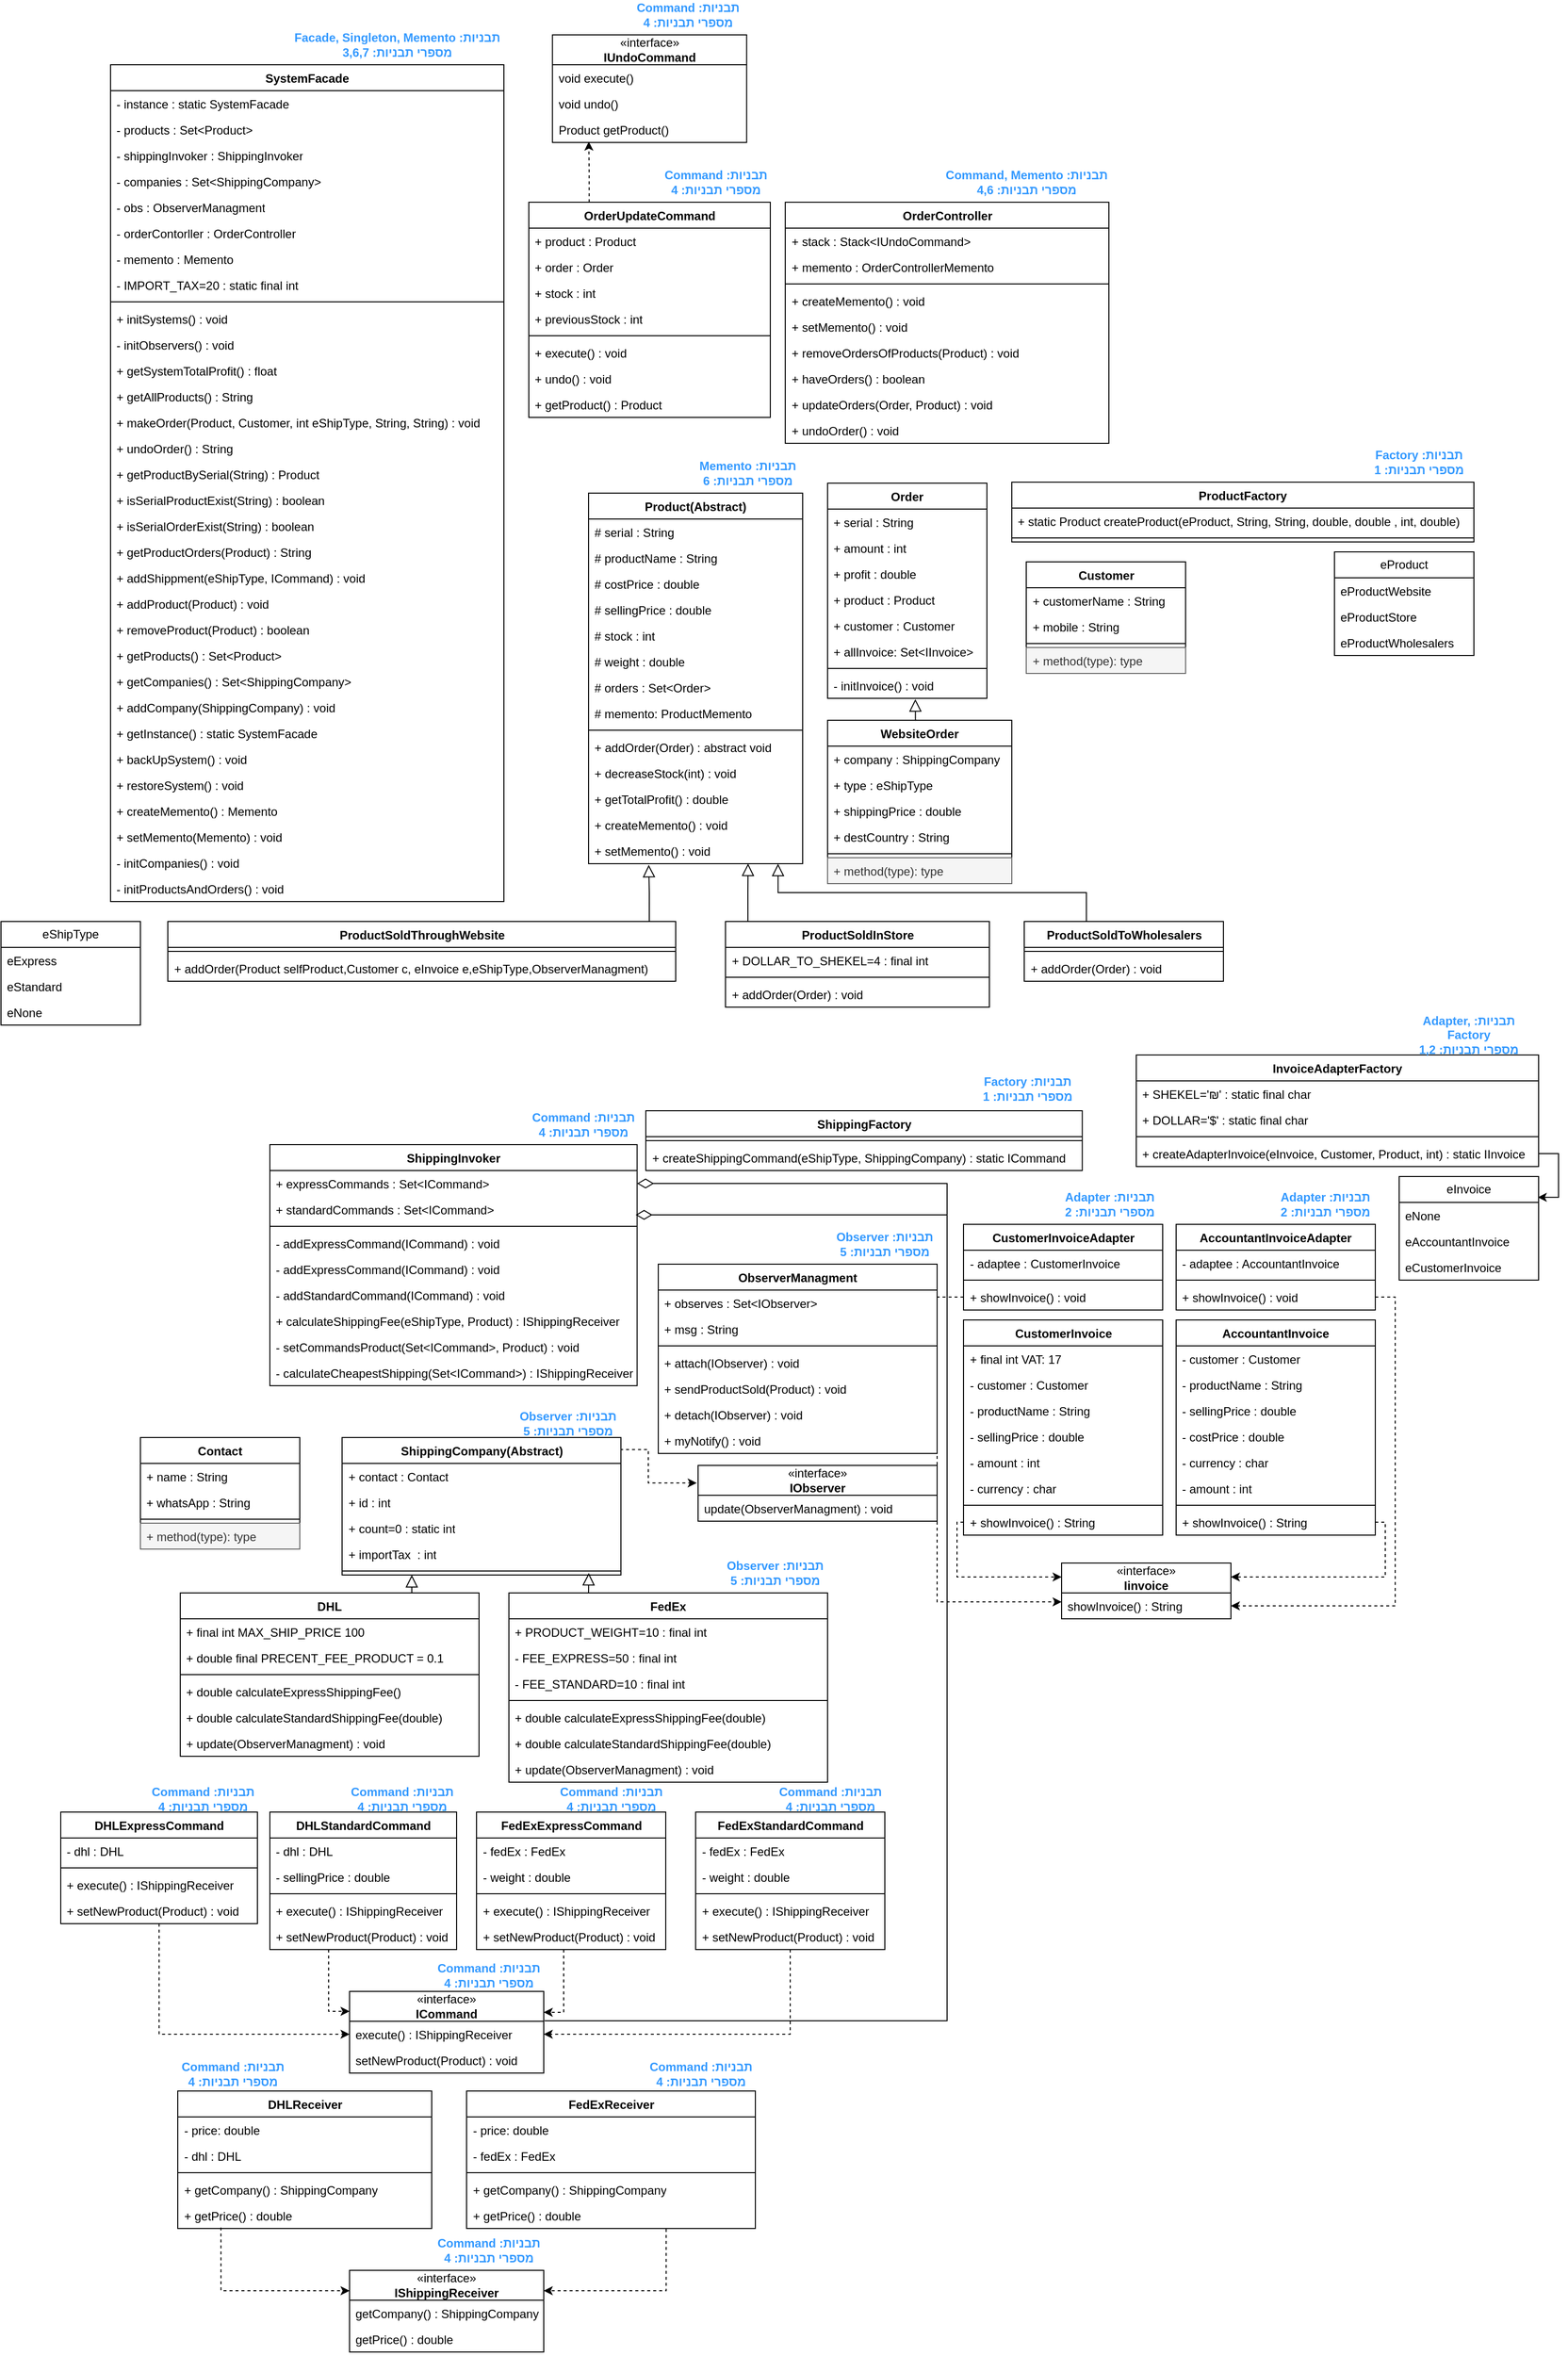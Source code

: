 <mxfile version="24.2.5" type="device">
  <diagram name="‫עמוד-1‬" id="NSOdITBFpndG5ONiXuww">
    <mxGraphModel dx="6687" dy="3844" grid="1" gridSize="10" guides="1" tooltips="1" connect="1" arrows="1" fold="1" page="1" pageScale="1" pageWidth="1169" pageHeight="1654" math="0" shadow="0">
      <root>
        <mxCell id="0" />
        <mxCell id="1" parent="0" />
        <mxCell id="ysHhir6P_XAannCN7Vos-1" value="Product(Abstract)" style="swimlane;fontStyle=1;align=center;verticalAlign=top;childLayout=stackLayout;horizontal=1;startSize=26;horizontalStack=0;resizeParent=1;resizeParentMax=0;resizeLast=0;collapsible=1;marginBottom=0;whiteSpace=wrap;html=1;" parent="1" vertex="1">
          <mxGeometry x="-1860" y="-54" width="215" height="372" as="geometry" />
        </mxCell>
        <mxCell id="ysHhir6P_XAannCN7Vos-2" value="# serial : String" style="text;align=left;verticalAlign=top;spacingLeft=4;spacingRight=4;overflow=hidden;rotatable=0;points=[[0,0.5],[1,0.5]];portConstraint=eastwest;whiteSpace=wrap;html=1;" parent="ysHhir6P_XAannCN7Vos-1" vertex="1">
          <mxGeometry y="26" width="215" height="26" as="geometry" />
        </mxCell>
        <mxCell id="ysHhir6P_XAannCN7Vos-3" value="# productName : String" style="text;strokeColor=none;fillColor=none;align=left;verticalAlign=top;spacingLeft=4;spacingRight=4;overflow=hidden;rotatable=0;points=[[0,0.5],[1,0.5]];portConstraint=eastwest;whiteSpace=wrap;html=1;" parent="ysHhir6P_XAannCN7Vos-1" vertex="1">
          <mxGeometry y="52" width="215" height="26" as="geometry" />
        </mxCell>
        <mxCell id="ysHhir6P_XAannCN7Vos-4" value="# costPrice : double" style="text;strokeColor=none;fillColor=none;align=left;verticalAlign=top;spacingLeft=4;spacingRight=4;overflow=hidden;rotatable=0;points=[[0,0.5],[1,0.5]];portConstraint=eastwest;whiteSpace=wrap;html=1;" parent="ysHhir6P_XAannCN7Vos-1" vertex="1">
          <mxGeometry y="78" width="215" height="26" as="geometry" />
        </mxCell>
        <mxCell id="ysHhir6P_XAannCN7Vos-5" value="# sellingPrice : double" style="text;strokeColor=none;fillColor=none;align=left;verticalAlign=top;spacingLeft=4;spacingRight=4;overflow=hidden;rotatable=0;points=[[0,0.5],[1,0.5]];portConstraint=eastwest;whiteSpace=wrap;html=1;" parent="ysHhir6P_XAannCN7Vos-1" vertex="1">
          <mxGeometry y="104" width="215" height="26" as="geometry" />
        </mxCell>
        <mxCell id="ysHhir6P_XAannCN7Vos-6" value="# stock : int" style="text;strokeColor=none;fillColor=none;align=left;verticalAlign=top;spacingLeft=4;spacingRight=4;overflow=hidden;rotatable=0;points=[[0,0.5],[1,0.5]];portConstraint=eastwest;whiteSpace=wrap;html=1;" parent="ysHhir6P_XAannCN7Vos-1" vertex="1">
          <mxGeometry y="130" width="215" height="26" as="geometry" />
        </mxCell>
        <mxCell id="UtTH5bQyzC8oMdL-rNqI-26" value="# weight : double" style="text;strokeColor=none;fillColor=none;align=left;verticalAlign=top;spacingLeft=4;spacingRight=4;overflow=hidden;rotatable=0;points=[[0,0.5],[1,0.5]];portConstraint=eastwest;whiteSpace=wrap;html=1;" parent="ysHhir6P_XAannCN7Vos-1" vertex="1">
          <mxGeometry y="156" width="215" height="26" as="geometry" />
        </mxCell>
        <mxCell id="cc0h7DlYqz3N8uV7RII0-1" value="# orders : Set&amp;lt;Order&amp;gt;" style="text;align=left;verticalAlign=top;spacingLeft=4;spacingRight=4;overflow=hidden;rotatable=0;points=[[0,0.5],[1,0.5]];portConstraint=eastwest;whiteSpace=wrap;html=1;" vertex="1" parent="ysHhir6P_XAannCN7Vos-1">
          <mxGeometry y="182" width="215" height="26" as="geometry" />
        </mxCell>
        <mxCell id="ysHhir6P_XAannCN7Vos-7" value="# memento: ProductMemento" style="text;align=left;verticalAlign=top;spacingLeft=4;spacingRight=4;overflow=hidden;rotatable=0;points=[[0,0.5],[1,0.5]];portConstraint=eastwest;whiteSpace=wrap;html=1;" parent="ysHhir6P_XAannCN7Vos-1" vertex="1">
          <mxGeometry y="208" width="215" height="26" as="geometry" />
        </mxCell>
        <mxCell id="ysHhir6P_XAannCN7Vos-8" value="" style="line;strokeWidth=1;fillColor=none;align=left;verticalAlign=middle;spacingTop=-1;spacingLeft=3;spacingRight=3;rotatable=0;labelPosition=right;points=[];portConstraint=eastwest;strokeColor=inherit;" parent="ysHhir6P_XAannCN7Vos-1" vertex="1">
          <mxGeometry y="234" width="215" height="8" as="geometry" />
        </mxCell>
        <mxCell id="ysHhir6P_XAannCN7Vos-9" value="+ addOrder(Order) : abstract void&amp;nbsp;" style="text;strokeColor=none;fillColor=none;align=left;verticalAlign=top;spacingLeft=4;spacingRight=4;overflow=hidden;rotatable=0;points=[[0,0.5],[1,0.5]];portConstraint=eastwest;whiteSpace=wrap;html=1;" parent="ysHhir6P_XAannCN7Vos-1" vertex="1">
          <mxGeometry y="242" width="215" height="26" as="geometry" />
        </mxCell>
        <mxCell id="ysHhir6P_XAannCN7Vos-10" value="+ decreaseStock(int) : void&amp;nbsp;" style="text;strokeColor=none;fillColor=none;align=left;verticalAlign=top;spacingLeft=4;spacingRight=4;overflow=hidden;rotatable=0;points=[[0,0.5],[1,0.5]];portConstraint=eastwest;whiteSpace=wrap;html=1;" parent="ysHhir6P_XAannCN7Vos-1" vertex="1">
          <mxGeometry y="268" width="215" height="26" as="geometry" />
        </mxCell>
        <mxCell id="cc0h7DlYqz3N8uV7RII0-2" value="+ getTotalProfit() : double&amp;nbsp;" style="text;strokeColor=none;fillColor=none;align=left;verticalAlign=top;spacingLeft=4;spacingRight=4;overflow=hidden;rotatable=0;points=[[0,0.5],[1,0.5]];portConstraint=eastwest;whiteSpace=wrap;html=1;" vertex="1" parent="ysHhir6P_XAannCN7Vos-1">
          <mxGeometry y="294" width="215" height="26" as="geometry" />
        </mxCell>
        <mxCell id="cc0h7DlYqz3N8uV7RII0-3" value="+ createMemento() : void&amp;nbsp;" style="text;strokeColor=none;fillColor=none;align=left;verticalAlign=top;spacingLeft=4;spacingRight=4;overflow=hidden;rotatable=0;points=[[0,0.5],[1,0.5]];portConstraint=eastwest;whiteSpace=wrap;html=1;" vertex="1" parent="ysHhir6P_XAannCN7Vos-1">
          <mxGeometry y="320" width="215" height="26" as="geometry" />
        </mxCell>
        <mxCell id="cc0h7DlYqz3N8uV7RII0-4" value="+ setMemento() : void&amp;nbsp;" style="text;strokeColor=none;fillColor=none;align=left;verticalAlign=top;spacingLeft=4;spacingRight=4;overflow=hidden;rotatable=0;points=[[0,0.5],[1,0.5]];portConstraint=eastwest;whiteSpace=wrap;html=1;" vertex="1" parent="ysHhir6P_XAannCN7Vos-1">
          <mxGeometry y="346" width="215" height="26" as="geometry" />
        </mxCell>
        <mxCell id="ysHhir6P_XAannCN7Vos-17" value="Order" style="swimlane;fontStyle=1;align=center;verticalAlign=top;childLayout=stackLayout;horizontal=1;startSize=26;horizontalStack=0;resizeParent=1;resizeParentMax=0;resizeLast=0;collapsible=1;marginBottom=0;whiteSpace=wrap;html=1;" parent="1" vertex="1">
          <mxGeometry x="-1620" y="-64" width="160" height="216" as="geometry" />
        </mxCell>
        <mxCell id="JSz71IsSp4HoEw7jzIXg-45" value="+ serial : String" style="text;strokeColor=none;fillColor=none;align=left;verticalAlign=top;spacingLeft=4;spacingRight=4;overflow=hidden;rotatable=0;points=[[0,0.5],[1,0.5]];portConstraint=eastwest;whiteSpace=wrap;html=1;" parent="ysHhir6P_XAannCN7Vos-17" vertex="1">
          <mxGeometry y="26" width="160" height="26" as="geometry" />
        </mxCell>
        <mxCell id="cc0h7DlYqz3N8uV7RII0-6" value="+ amount : int" style="text;strokeColor=none;fillColor=none;align=left;verticalAlign=top;spacingLeft=4;spacingRight=4;overflow=hidden;rotatable=0;points=[[0,0.5],[1,0.5]];portConstraint=eastwest;whiteSpace=wrap;html=1;" vertex="1" parent="ysHhir6P_XAannCN7Vos-17">
          <mxGeometry y="52" width="160" height="26" as="geometry" />
        </mxCell>
        <mxCell id="cc0h7DlYqz3N8uV7RII0-7" value="+ profit : double" style="text;strokeColor=none;fillColor=none;align=left;verticalAlign=top;spacingLeft=4;spacingRight=4;overflow=hidden;rotatable=0;points=[[0,0.5],[1,0.5]];portConstraint=eastwest;whiteSpace=wrap;html=1;" vertex="1" parent="ysHhir6P_XAannCN7Vos-17">
          <mxGeometry y="78" width="160" height="26" as="geometry" />
        </mxCell>
        <mxCell id="ysHhir6P_XAannCN7Vos-18" value="+ product : Product" style="text;strokeColor=none;fillColor=none;align=left;verticalAlign=top;spacingLeft=4;spacingRight=4;overflow=hidden;rotatable=0;points=[[0,0.5],[1,0.5]];portConstraint=eastwest;whiteSpace=wrap;html=1;" parent="ysHhir6P_XAannCN7Vos-17" vertex="1">
          <mxGeometry y="104" width="160" height="26" as="geometry" />
        </mxCell>
        <mxCell id="ysHhir6P_XAannCN7Vos-19" value="+ customer : Customer" style="text;strokeColor=none;fillColor=none;align=left;verticalAlign=top;spacingLeft=4;spacingRight=4;overflow=hidden;rotatable=0;points=[[0,0.5],[1,0.5]];portConstraint=eastwest;whiteSpace=wrap;html=1;" parent="ysHhir6P_XAannCN7Vos-17" vertex="1">
          <mxGeometry y="130" width="160" height="26" as="geometry" />
        </mxCell>
        <mxCell id="ysHhir6P_XAannCN7Vos-22" value="+ allInvoice: Set&amp;lt;IInvoice&amp;gt;" style="text;align=left;verticalAlign=top;spacingLeft=4;spacingRight=4;overflow=hidden;rotatable=0;points=[[0,0.5],[1,0.5]];portConstraint=eastwest;whiteSpace=wrap;html=1;" parent="ysHhir6P_XAannCN7Vos-17" vertex="1">
          <mxGeometry y="156" width="160" height="26" as="geometry" />
        </mxCell>
        <mxCell id="ysHhir6P_XAannCN7Vos-20" value="" style="line;strokeWidth=1;fillColor=none;align=left;verticalAlign=middle;spacingTop=-1;spacingLeft=3;spacingRight=3;rotatable=0;labelPosition=right;points=[];portConstraint=eastwest;strokeColor=inherit;" parent="ysHhir6P_XAannCN7Vos-17" vertex="1">
          <mxGeometry y="182" width="160" height="8" as="geometry" />
        </mxCell>
        <mxCell id="ysHhir6P_XAannCN7Vos-21" value="- initInvoice() : void&amp;nbsp;" style="text;strokeColor=none;fillColor=none;align=left;verticalAlign=top;spacingLeft=4;spacingRight=4;overflow=hidden;rotatable=0;points=[[0,0.5],[1,0.5]];portConstraint=eastwest;whiteSpace=wrap;html=1;" parent="ysHhir6P_XAannCN7Vos-17" vertex="1">
          <mxGeometry y="190" width="160" height="26" as="geometry" />
        </mxCell>
        <mxCell id="ysHhir6P_XAannCN7Vos-26" value="Customer" style="swimlane;fontStyle=1;align=center;verticalAlign=top;childLayout=stackLayout;horizontal=1;startSize=26;horizontalStack=0;resizeParent=1;resizeParentMax=0;resizeLast=0;collapsible=1;marginBottom=0;whiteSpace=wrap;html=1;" parent="1" vertex="1">
          <mxGeometry x="-1420.5" y="15" width="160" height="112" as="geometry" />
        </mxCell>
        <mxCell id="ysHhir6P_XAannCN7Vos-27" value="+ customerName : String" style="text;strokeColor=none;fillColor=none;align=left;verticalAlign=top;spacingLeft=4;spacingRight=4;overflow=hidden;rotatable=0;points=[[0,0.5],[1,0.5]];portConstraint=eastwest;whiteSpace=wrap;html=1;" parent="ysHhir6P_XAannCN7Vos-26" vertex="1">
          <mxGeometry y="26" width="160" height="26" as="geometry" />
        </mxCell>
        <mxCell id="ysHhir6P_XAannCN7Vos-28" value="+ mobile : String" style="text;strokeColor=none;fillColor=none;align=left;verticalAlign=top;spacingLeft=4;spacingRight=4;overflow=hidden;rotatable=0;points=[[0,0.5],[1,0.5]];portConstraint=eastwest;whiteSpace=wrap;html=1;" parent="ysHhir6P_XAannCN7Vos-26" vertex="1">
          <mxGeometry y="52" width="160" height="26" as="geometry" />
        </mxCell>
        <mxCell id="ysHhir6P_XAannCN7Vos-29" value="" style="line;strokeWidth=1;fillColor=none;align=left;verticalAlign=middle;spacingTop=-1;spacingLeft=3;spacingRight=3;rotatable=0;labelPosition=right;points=[];portConstraint=eastwest;strokeColor=inherit;" parent="ysHhir6P_XAannCN7Vos-26" vertex="1">
          <mxGeometry y="78" width="160" height="8" as="geometry" />
        </mxCell>
        <mxCell id="ysHhir6P_XAannCN7Vos-30" value="+ method(type): type" style="text;align=left;verticalAlign=top;spacingLeft=4;spacingRight=4;overflow=hidden;rotatable=0;points=[[0,0.5],[1,0.5]];portConstraint=eastwest;whiteSpace=wrap;html=1;fillColor=#f5f5f5;fontColor=#333333;strokeColor=#666666;" parent="ysHhir6P_XAannCN7Vos-26" vertex="1">
          <mxGeometry y="86" width="160" height="26" as="geometry" />
        </mxCell>
        <mxCell id="ysHhir6P_XAannCN7Vos-37" value="ProductSoldThroughWebsite" style="swimlane;fontStyle=1;align=center;verticalAlign=top;childLayout=stackLayout;horizontal=1;startSize=26;horizontalStack=0;resizeParent=1;resizeParentMax=0;resizeLast=0;collapsible=1;marginBottom=0;whiteSpace=wrap;html=1;" parent="1" vertex="1">
          <mxGeometry x="-2282.5" y="376" width="510" height="60" as="geometry" />
        </mxCell>
        <mxCell id="ysHhir6P_XAannCN7Vos-41" value="" style="line;strokeWidth=1;fillColor=none;align=left;verticalAlign=middle;spacingTop=-1;spacingLeft=3;spacingRight=3;rotatable=0;labelPosition=right;points=[];portConstraint=eastwest;strokeColor=inherit;" parent="ysHhir6P_XAannCN7Vos-37" vertex="1">
          <mxGeometry y="26" width="510" height="8" as="geometry" />
        </mxCell>
        <mxCell id="ysHhir6P_XAannCN7Vos-42" value="+ addOrder(Product selfProduct,Customer c, eInvoice e,eShipType,ObserverManagment)&amp;nbsp;" style="text;strokeColor=none;fillColor=none;align=left;verticalAlign=top;spacingLeft=4;spacingRight=4;overflow=hidden;rotatable=0;points=[[0,0.5],[1,0.5]];portConstraint=eastwest;whiteSpace=wrap;html=1;" parent="ysHhir6P_XAannCN7Vos-37" vertex="1">
          <mxGeometry y="34" width="510" height="26" as="geometry" />
        </mxCell>
        <mxCell id="ysHhir6P_XAannCN7Vos-43" value="eShipType" style="swimlane;fontStyle=0;childLayout=stackLayout;horizontal=1;startSize=26;horizontalStack=0;resizeParent=1;resizeParentMax=0;resizeLast=0;collapsible=1;marginBottom=0;whiteSpace=wrap;html=1;" parent="1" vertex="1">
          <mxGeometry x="-2450" y="376" width="140" height="104" as="geometry" />
        </mxCell>
        <mxCell id="ysHhir6P_XAannCN7Vos-44" value="eExpress" style="text;strokeColor=none;fillColor=none;align=left;verticalAlign=top;spacingLeft=4;spacingRight=4;overflow=hidden;rotatable=0;points=[[0,0.5],[1,0.5]];portConstraint=eastwest;whiteSpace=wrap;html=1;" parent="ysHhir6P_XAannCN7Vos-43" vertex="1">
          <mxGeometry y="26" width="140" height="26" as="geometry" />
        </mxCell>
        <mxCell id="ysHhir6P_XAannCN7Vos-45" value="eStandard" style="text;strokeColor=none;fillColor=none;align=left;verticalAlign=top;spacingLeft=4;spacingRight=4;overflow=hidden;rotatable=0;points=[[0,0.5],[1,0.5]];portConstraint=eastwest;whiteSpace=wrap;html=1;" parent="ysHhir6P_XAannCN7Vos-43" vertex="1">
          <mxGeometry y="52" width="140" height="26" as="geometry" />
        </mxCell>
        <mxCell id="cc0h7DlYqz3N8uV7RII0-13" value="eNone" style="text;strokeColor=none;fillColor=none;align=left;verticalAlign=top;spacingLeft=4;spacingRight=4;overflow=hidden;rotatable=0;points=[[0,0.5],[1,0.5]];portConstraint=eastwest;whiteSpace=wrap;html=1;" vertex="1" parent="ysHhir6P_XAannCN7Vos-43">
          <mxGeometry y="78" width="140" height="26" as="geometry" />
        </mxCell>
        <mxCell id="ysHhir6P_XAannCN7Vos-54" value="ProductSoldInStore" style="swimlane;fontStyle=1;align=center;verticalAlign=top;childLayout=stackLayout;horizontal=1;startSize=26;horizontalStack=0;resizeParent=1;resizeParentMax=0;resizeLast=0;collapsible=1;marginBottom=0;whiteSpace=wrap;html=1;" parent="1" vertex="1">
          <mxGeometry x="-1722.5" y="376" width="265" height="86" as="geometry" />
        </mxCell>
        <mxCell id="ysHhir6P_XAannCN7Vos-55" value="+ DOLLAR_TO_SHEKEL=4 : final int&amp;nbsp;" style="text;strokeColor=none;fillColor=none;align=left;verticalAlign=top;spacingLeft=4;spacingRight=4;overflow=hidden;rotatable=0;points=[[0,0.5],[1,0.5]];portConstraint=eastwest;whiteSpace=wrap;html=1;" parent="ysHhir6P_XAannCN7Vos-54" vertex="1">
          <mxGeometry y="26" width="265" height="26" as="geometry" />
        </mxCell>
        <mxCell id="ysHhir6P_XAannCN7Vos-57" value="" style="line;strokeWidth=1;fillColor=none;align=left;verticalAlign=middle;spacingTop=-1;spacingLeft=3;spacingRight=3;rotatable=0;labelPosition=right;points=[];portConstraint=eastwest;strokeColor=inherit;" parent="ysHhir6P_XAannCN7Vos-54" vertex="1">
          <mxGeometry y="52" width="265" height="8" as="geometry" />
        </mxCell>
        <mxCell id="ysHhir6P_XAannCN7Vos-58" value="+ addOrder(Order) : void&amp;nbsp;" style="text;strokeColor=none;fillColor=none;align=left;verticalAlign=top;spacingLeft=4;spacingRight=4;overflow=hidden;rotatable=0;points=[[0,0.5],[1,0.5]];portConstraint=eastwest;whiteSpace=wrap;html=1;" parent="ysHhir6P_XAannCN7Vos-54" vertex="1">
          <mxGeometry y="60" width="265" height="26" as="geometry" />
        </mxCell>
        <mxCell id="ysHhir6P_XAannCN7Vos-70" value="«interface»&lt;br style=&quot;border-color: var(--border-color);&quot;&gt;&lt;b&gt;Iinvoice&lt;/b&gt;" style="swimlane;fontStyle=0;childLayout=stackLayout;horizontal=1;startSize=30;horizontalStack=0;resizeParent=1;resizeParentMax=0;resizeLast=0;collapsible=1;marginBottom=0;whiteSpace=wrap;html=1;" parent="1" vertex="1">
          <mxGeometry x="-1385" y="1020" width="170" height="56" as="geometry" />
        </mxCell>
        <mxCell id="ysHhir6P_XAannCN7Vos-71" value="showInvoice() : String" style="text;strokeColor=none;fillColor=none;align=left;verticalAlign=top;spacingLeft=4;spacingRight=4;overflow=hidden;rotatable=0;points=[[0,0.5],[1,0.5]];portConstraint=eastwest;whiteSpace=wrap;html=1;" parent="ysHhir6P_XAannCN7Vos-70" vertex="1">
          <mxGeometry y="30" width="170" height="26" as="geometry" />
        </mxCell>
        <mxCell id="ysHhir6P_XAannCN7Vos-77" value="ProductSoldToWholesalers" style="swimlane;fontStyle=1;align=center;verticalAlign=top;childLayout=stackLayout;horizontal=1;startSize=26;horizontalStack=0;resizeParent=1;resizeParentMax=0;resizeLast=0;collapsible=1;marginBottom=0;whiteSpace=wrap;html=1;" parent="1" vertex="1">
          <mxGeometry x="-1422.5" y="376" width="200" height="60" as="geometry" />
        </mxCell>
        <mxCell id="ysHhir6P_XAannCN7Vos-79" value="" style="line;strokeWidth=1;fillColor=none;align=left;verticalAlign=middle;spacingTop=-1;spacingLeft=3;spacingRight=3;rotatable=0;labelPosition=right;points=[];portConstraint=eastwest;strokeColor=inherit;" parent="ysHhir6P_XAannCN7Vos-77" vertex="1">
          <mxGeometry y="26" width="200" height="8" as="geometry" />
        </mxCell>
        <mxCell id="ysHhir6P_XAannCN7Vos-80" value="+ addOrder(Order) : void&amp;nbsp;" style="text;strokeColor=none;fillColor=none;align=left;verticalAlign=top;spacingLeft=4;spacingRight=4;overflow=hidden;rotatable=0;points=[[0,0.5],[1,0.5]];portConstraint=eastwest;whiteSpace=wrap;html=1;" parent="ysHhir6P_XAannCN7Vos-77" vertex="1">
          <mxGeometry y="34" width="200" height="26" as="geometry" />
        </mxCell>
        <mxCell id="ysHhir6P_XAannCN7Vos-83" value="CustomerInvoice" style="swimlane;fontStyle=1;align=center;verticalAlign=top;childLayout=stackLayout;horizontal=1;startSize=26;horizontalStack=0;resizeParent=1;resizeParentMax=0;resizeLast=0;collapsible=1;marginBottom=0;whiteSpace=wrap;html=1;" parent="1" vertex="1">
          <mxGeometry x="-1483.5" y="776" width="200" height="216" as="geometry" />
        </mxCell>
        <mxCell id="ysHhir6P_XAannCN7Vos-84" value="+ final int VAT: 17" style="text;align=left;verticalAlign=top;spacingLeft=4;spacingRight=4;overflow=hidden;rotatable=0;points=[[0,0.5],[1,0.5]];portConstraint=eastwest;whiteSpace=wrap;html=1;" parent="ysHhir6P_XAannCN7Vos-83" vertex="1">
          <mxGeometry y="26" width="200" height="26" as="geometry" />
        </mxCell>
        <mxCell id="cc0h7DlYqz3N8uV7RII0-22" value="- customer : Customer" style="text;align=left;verticalAlign=top;spacingLeft=4;spacingRight=4;overflow=hidden;rotatable=0;points=[[0,0.5],[1,0.5]];portConstraint=eastwest;whiteSpace=wrap;html=1;" vertex="1" parent="ysHhir6P_XAannCN7Vos-83">
          <mxGeometry y="52" width="200" height="26" as="geometry" />
        </mxCell>
        <mxCell id="cc0h7DlYqz3N8uV7RII0-23" value="- productName : String" style="text;align=left;verticalAlign=top;spacingLeft=4;spacingRight=4;overflow=hidden;rotatable=0;points=[[0,0.5],[1,0.5]];portConstraint=eastwest;whiteSpace=wrap;html=1;" vertex="1" parent="ysHhir6P_XAannCN7Vos-83">
          <mxGeometry y="78" width="200" height="26" as="geometry" />
        </mxCell>
        <mxCell id="cc0h7DlYqz3N8uV7RII0-24" value="- sellingPrice : double" style="text;align=left;verticalAlign=top;spacingLeft=4;spacingRight=4;overflow=hidden;rotatable=0;points=[[0,0.5],[1,0.5]];portConstraint=eastwest;whiteSpace=wrap;html=1;" vertex="1" parent="ysHhir6P_XAannCN7Vos-83">
          <mxGeometry y="104" width="200" height="26" as="geometry" />
        </mxCell>
        <mxCell id="cc0h7DlYqz3N8uV7RII0-26" value="- amount : int" style="text;align=left;verticalAlign=top;spacingLeft=4;spacingRight=4;overflow=hidden;rotatable=0;points=[[0,0.5],[1,0.5]];portConstraint=eastwest;whiteSpace=wrap;html=1;" vertex="1" parent="ysHhir6P_XAannCN7Vos-83">
          <mxGeometry y="130" width="200" height="26" as="geometry" />
        </mxCell>
        <mxCell id="cc0h7DlYqz3N8uV7RII0-25" value="- currency : char" style="text;align=left;verticalAlign=top;spacingLeft=4;spacingRight=4;overflow=hidden;rotatable=0;points=[[0,0.5],[1,0.5]];portConstraint=eastwest;whiteSpace=wrap;html=1;" vertex="1" parent="ysHhir6P_XAannCN7Vos-83">
          <mxGeometry y="156" width="200" height="26" as="geometry" />
        </mxCell>
        <mxCell id="ysHhir6P_XAannCN7Vos-85" value="" style="line;strokeWidth=1;fillColor=none;align=left;verticalAlign=middle;spacingTop=-1;spacingLeft=3;spacingRight=3;rotatable=0;labelPosition=right;points=[];portConstraint=eastwest;strokeColor=inherit;" parent="ysHhir6P_XAannCN7Vos-83" vertex="1">
          <mxGeometry y="182" width="200" height="8" as="geometry" />
        </mxCell>
        <mxCell id="ysHhir6P_XAannCN7Vos-86" value="+ showInvoice() : String" style="text;strokeColor=none;fillColor=none;align=left;verticalAlign=top;spacingLeft=4;spacingRight=4;overflow=hidden;rotatable=0;points=[[0,0.5],[1,0.5]];portConstraint=eastwest;whiteSpace=wrap;html=1;" parent="ysHhir6P_XAannCN7Vos-83" vertex="1">
          <mxGeometry y="190" width="200" height="26" as="geometry" />
        </mxCell>
        <mxCell id="ysHhir6P_XAannCN7Vos-88" style="edgeStyle=orthogonalEdgeStyle;rounded=0;orthogonalLoop=1;jettySize=auto;html=1;entryX=0;entryY=0.25;entryDx=0;entryDy=0;dashed=1;exitX=0;exitY=0.5;exitDx=0;exitDy=0;" parent="1" source="ysHhir6P_XAannCN7Vos-86" target="ysHhir6P_XAannCN7Vos-70" edge="1">
          <mxGeometry relative="1" as="geometry">
            <Array as="points">
              <mxPoint x="-1490" y="979" />
              <mxPoint x="-1490" y="1034" />
            </Array>
          </mxGeometry>
        </mxCell>
        <mxCell id="ysHhir6P_XAannCN7Vos-89" value="AccountantInvoice" style="swimlane;fontStyle=1;align=center;verticalAlign=top;childLayout=stackLayout;horizontal=1;startSize=26;horizontalStack=0;resizeParent=1;resizeParentMax=0;resizeLast=0;collapsible=1;marginBottom=0;whiteSpace=wrap;html=1;" parent="1" vertex="1">
          <mxGeometry x="-1270" y="776" width="200" height="216" as="geometry" />
        </mxCell>
        <mxCell id="ysHhir6P_XAannCN7Vos-90" value="- customer : Customer" style="text;align=left;verticalAlign=top;spacingLeft=4;spacingRight=4;overflow=hidden;rotatable=0;points=[[0,0.5],[1,0.5]];portConstraint=eastwest;whiteSpace=wrap;html=1;" parent="ysHhir6P_XAannCN7Vos-89" vertex="1">
          <mxGeometry y="26" width="200" height="26" as="geometry" />
        </mxCell>
        <mxCell id="cc0h7DlYqz3N8uV7RII0-20" value="- productName : String" style="text;align=left;verticalAlign=top;spacingLeft=4;spacingRight=4;overflow=hidden;rotatable=0;points=[[0,0.5],[1,0.5]];portConstraint=eastwest;whiteSpace=wrap;html=1;" vertex="1" parent="ysHhir6P_XAannCN7Vos-89">
          <mxGeometry y="52" width="200" height="26" as="geometry" />
        </mxCell>
        <mxCell id="cc0h7DlYqz3N8uV7RII0-18" value="- sellingPrice : double" style="text;align=left;verticalAlign=top;spacingLeft=4;spacingRight=4;overflow=hidden;rotatable=0;points=[[0,0.5],[1,0.5]];portConstraint=eastwest;whiteSpace=wrap;html=1;" vertex="1" parent="ysHhir6P_XAannCN7Vos-89">
          <mxGeometry y="78" width="200" height="26" as="geometry" />
        </mxCell>
        <mxCell id="cc0h7DlYqz3N8uV7RII0-17" value="- costPrice : double" style="text;align=left;verticalAlign=top;spacingLeft=4;spacingRight=4;overflow=hidden;rotatable=0;points=[[0,0.5],[1,0.5]];portConstraint=eastwest;whiteSpace=wrap;html=1;" vertex="1" parent="ysHhir6P_XAannCN7Vos-89">
          <mxGeometry y="104" width="200" height="26" as="geometry" />
        </mxCell>
        <mxCell id="cc0h7DlYqz3N8uV7RII0-19" value="- currency : char" style="text;align=left;verticalAlign=top;spacingLeft=4;spacingRight=4;overflow=hidden;rotatable=0;points=[[0,0.5],[1,0.5]];portConstraint=eastwest;whiteSpace=wrap;html=1;" vertex="1" parent="ysHhir6P_XAannCN7Vos-89">
          <mxGeometry y="130" width="200" height="26" as="geometry" />
        </mxCell>
        <mxCell id="cc0h7DlYqz3N8uV7RII0-21" value="- amount : int" style="text;align=left;verticalAlign=top;spacingLeft=4;spacingRight=4;overflow=hidden;rotatable=0;points=[[0,0.5],[1,0.5]];portConstraint=eastwest;whiteSpace=wrap;html=1;" vertex="1" parent="ysHhir6P_XAannCN7Vos-89">
          <mxGeometry y="156" width="200" height="26" as="geometry" />
        </mxCell>
        <mxCell id="ysHhir6P_XAannCN7Vos-91" value="" style="line;strokeWidth=1;fillColor=none;align=left;verticalAlign=middle;spacingTop=-1;spacingLeft=3;spacingRight=3;rotatable=0;labelPosition=right;points=[];portConstraint=eastwest;strokeColor=inherit;" parent="ysHhir6P_XAannCN7Vos-89" vertex="1">
          <mxGeometry y="182" width="200" height="8" as="geometry" />
        </mxCell>
        <mxCell id="ysHhir6P_XAannCN7Vos-92" value="+ showInvoice() : String" style="text;strokeColor=none;fillColor=none;align=left;verticalAlign=top;spacingLeft=4;spacingRight=4;overflow=hidden;rotatable=0;points=[[0,0.5],[1,0.5]];portConstraint=eastwest;whiteSpace=wrap;html=1;" parent="ysHhir6P_XAannCN7Vos-89" vertex="1">
          <mxGeometry y="190" width="200" height="26" as="geometry" />
        </mxCell>
        <mxCell id="ysHhir6P_XAannCN7Vos-94" style="edgeStyle=orthogonalEdgeStyle;rounded=0;orthogonalLoop=1;jettySize=auto;html=1;entryX=1;entryY=0.25;entryDx=0;entryDy=0;dashed=1;exitX=1;exitY=0.5;exitDx=0;exitDy=0;" parent="1" source="ysHhir6P_XAannCN7Vos-92" target="ysHhir6P_XAannCN7Vos-70" edge="1">
          <mxGeometry relative="1" as="geometry">
            <Array as="points">
              <mxPoint x="-1060" y="979" />
              <mxPoint x="-1060" y="1034" />
            </Array>
            <mxPoint x="-1070" y="904" as="sourcePoint" />
          </mxGeometry>
        </mxCell>
        <mxCell id="ysHhir6P_XAannCN7Vos-95" value="CustomerInvoiceAdapter" style="swimlane;fontStyle=1;align=center;verticalAlign=top;childLayout=stackLayout;horizontal=1;startSize=26;horizontalStack=0;resizeParent=1;resizeParentMax=0;resizeLast=0;collapsible=1;marginBottom=0;whiteSpace=wrap;html=1;" parent="1" vertex="1">
          <mxGeometry x="-1483.5" y="680" width="200" height="86" as="geometry" />
        </mxCell>
        <mxCell id="ysHhir6P_XAannCN7Vos-96" value="- adaptee : CustomerInvoice&amp;nbsp;" style="text;align=left;verticalAlign=top;spacingLeft=4;spacingRight=4;overflow=hidden;rotatable=0;points=[[0,0.5],[1,0.5]];portConstraint=eastwest;whiteSpace=wrap;html=1;" parent="ysHhir6P_XAannCN7Vos-95" vertex="1">
          <mxGeometry y="26" width="200" height="26" as="geometry" />
        </mxCell>
        <mxCell id="ysHhir6P_XAannCN7Vos-97" value="" style="line;strokeWidth=1;fillColor=none;align=left;verticalAlign=middle;spacingTop=-1;spacingLeft=3;spacingRight=3;rotatable=0;labelPosition=right;points=[];portConstraint=eastwest;strokeColor=inherit;" parent="ysHhir6P_XAannCN7Vos-95" vertex="1">
          <mxGeometry y="52" width="200" height="8" as="geometry" />
        </mxCell>
        <mxCell id="ysHhir6P_XAannCN7Vos-98" value="+ showInvoice() : void&amp;nbsp;" style="text;strokeColor=none;fillColor=none;align=left;verticalAlign=top;spacingLeft=4;spacingRight=4;overflow=hidden;rotatable=0;points=[[0,0.5],[1,0.5]];portConstraint=eastwest;whiteSpace=wrap;html=1;" parent="ysHhir6P_XAannCN7Vos-95" vertex="1">
          <mxGeometry y="60" width="200" height="26" as="geometry" />
        </mxCell>
        <mxCell id="ysHhir6P_XAannCN7Vos-100" style="edgeStyle=orthogonalEdgeStyle;rounded=0;orthogonalLoop=1;jettySize=auto;html=1;dashed=1;" parent="1" source="ysHhir6P_XAannCN7Vos-98" target="ysHhir6P_XAannCN7Vos-71" edge="1">
          <mxGeometry relative="1" as="geometry">
            <Array as="points">
              <mxPoint x="-1510" y="753" />
              <mxPoint x="-1510" y="1059" />
            </Array>
            <mxPoint x="-1550" y="1102.759" as="targetPoint" />
          </mxGeometry>
        </mxCell>
        <mxCell id="ysHhir6P_XAannCN7Vos-101" value="AccountantInvoiceAdapter" style="swimlane;fontStyle=1;align=center;verticalAlign=top;childLayout=stackLayout;horizontal=1;startSize=26;horizontalStack=0;resizeParent=1;resizeParentMax=0;resizeLast=0;collapsible=1;marginBottom=0;whiteSpace=wrap;html=1;" parent="1" vertex="1">
          <mxGeometry x="-1270" y="680" width="200" height="86" as="geometry" />
        </mxCell>
        <mxCell id="ysHhir6P_XAannCN7Vos-102" value="- adaptee : AccountantInvoice&amp;nbsp;" style="text;align=left;verticalAlign=top;spacingLeft=4;spacingRight=4;overflow=hidden;rotatable=0;points=[[0,0.5],[1,0.5]];portConstraint=eastwest;whiteSpace=wrap;html=1;" parent="ysHhir6P_XAannCN7Vos-101" vertex="1">
          <mxGeometry y="26" width="200" height="26" as="geometry" />
        </mxCell>
        <mxCell id="ysHhir6P_XAannCN7Vos-103" value="" style="line;strokeWidth=1;fillColor=none;align=left;verticalAlign=middle;spacingTop=-1;spacingLeft=3;spacingRight=3;rotatable=0;labelPosition=right;points=[];portConstraint=eastwest;strokeColor=inherit;" parent="ysHhir6P_XAannCN7Vos-101" vertex="1">
          <mxGeometry y="52" width="200" height="8" as="geometry" />
        </mxCell>
        <mxCell id="ysHhir6P_XAannCN7Vos-104" value="+ showInvoice() : void&amp;nbsp;" style="text;strokeColor=none;fillColor=none;align=left;verticalAlign=top;spacingLeft=4;spacingRight=4;overflow=hidden;rotatable=0;points=[[0,0.5],[1,0.5]];portConstraint=eastwest;whiteSpace=wrap;html=1;" parent="ysHhir6P_XAannCN7Vos-101" vertex="1">
          <mxGeometry y="60" width="200" height="26" as="geometry" />
        </mxCell>
        <mxCell id="ysHhir6P_XAannCN7Vos-106" style="edgeStyle=orthogonalEdgeStyle;rounded=0;orthogonalLoop=1;jettySize=auto;html=1;entryX=1;entryY=0.5;entryDx=0;entryDy=0;dashed=1;" parent="1" source="ysHhir6P_XAannCN7Vos-104" target="ysHhir6P_XAannCN7Vos-71" edge="1">
          <mxGeometry relative="1" as="geometry">
            <Array as="points">
              <mxPoint x="-1050" y="753" />
              <mxPoint x="-1050" y="1063" />
            </Array>
          </mxGeometry>
        </mxCell>
        <mxCell id="ysHhir6P_XAannCN7Vos-111" value="InvoiceAdapterFactory" style="swimlane;fontStyle=1;align=center;verticalAlign=top;childLayout=stackLayout;horizontal=1;startSize=26;horizontalStack=0;resizeParent=1;resizeParentMax=0;resizeLast=0;collapsible=1;marginBottom=0;whiteSpace=wrap;html=1;" parent="1" vertex="1">
          <mxGeometry x="-1310" y="510" width="404" height="112" as="geometry" />
        </mxCell>
        <mxCell id="cc0h7DlYqz3N8uV7RII0-14" value="+&amp;nbsp;SHEKEL=&#39;₪&#39; :&amp;nbsp;static final char" style="text;align=left;verticalAlign=top;spacingLeft=4;spacingRight=4;overflow=hidden;rotatable=0;points=[[0,0.5],[1,0.5]];portConstraint=eastwest;whiteSpace=wrap;html=1;" vertex="1" parent="ysHhir6P_XAannCN7Vos-111">
          <mxGeometry y="26" width="404" height="26" as="geometry" />
        </mxCell>
        <mxCell id="cc0h7DlYqz3N8uV7RII0-15" value="+&amp;nbsp;DOLLAR=&#39;$&#39; :&amp;nbsp;static final char" style="text;align=left;verticalAlign=top;spacingLeft=4;spacingRight=4;overflow=hidden;rotatable=0;points=[[0,0.5],[1,0.5]];portConstraint=eastwest;whiteSpace=wrap;html=1;" vertex="1" parent="ysHhir6P_XAannCN7Vos-111">
          <mxGeometry y="52" width="404" height="26" as="geometry" />
        </mxCell>
        <mxCell id="ysHhir6P_XAannCN7Vos-113" value="" style="line;strokeWidth=1;fillColor=none;align=left;verticalAlign=middle;spacingTop=-1;spacingLeft=3;spacingRight=3;rotatable=0;labelPosition=right;points=[];portConstraint=eastwest;strokeColor=inherit;" parent="ysHhir6P_XAannCN7Vos-111" vertex="1">
          <mxGeometry y="78" width="404" height="8" as="geometry" />
        </mxCell>
        <mxCell id="ysHhir6P_XAannCN7Vos-112" value="+ createAdapterInvoice(eInvoice, Customer, Product, int) : static&amp;nbsp;IInvoice" style="text;align=left;verticalAlign=top;spacingLeft=4;spacingRight=4;overflow=hidden;rotatable=0;points=[[0,0.5],[1,0.5]];portConstraint=eastwest;whiteSpace=wrap;html=1;" parent="ysHhir6P_XAannCN7Vos-111" vertex="1">
          <mxGeometry y="86" width="404" height="26" as="geometry" />
        </mxCell>
        <mxCell id="ysHhir6P_XAannCN7Vos-115" value="eInvoice" style="swimlane;fontStyle=0;childLayout=stackLayout;horizontal=1;startSize=26;horizontalStack=0;resizeParent=1;resizeParentMax=0;resizeLast=0;collapsible=1;marginBottom=0;whiteSpace=wrap;html=1;" parent="1" vertex="1">
          <mxGeometry x="-1046" y="632" width="140" height="104" as="geometry" />
        </mxCell>
        <mxCell id="ysHhir6P_XAannCN7Vos-119" value="eNone" style="text;strokeColor=none;fillColor=none;align=left;verticalAlign=top;spacingLeft=4;spacingRight=4;overflow=hidden;rotatable=0;points=[[0,0.5],[1,0.5]];portConstraint=eastwest;whiteSpace=wrap;html=1;" parent="ysHhir6P_XAannCN7Vos-115" vertex="1">
          <mxGeometry y="26" width="140" height="26" as="geometry" />
        </mxCell>
        <mxCell id="ysHhir6P_XAannCN7Vos-116" value="eAccountantInvoice" style="text;strokeColor=none;fillColor=none;align=left;verticalAlign=top;spacingLeft=4;spacingRight=4;overflow=hidden;rotatable=0;points=[[0,0.5],[1,0.5]];portConstraint=eastwest;whiteSpace=wrap;html=1;" parent="ysHhir6P_XAannCN7Vos-115" vertex="1">
          <mxGeometry y="52" width="140" height="26" as="geometry" />
        </mxCell>
        <mxCell id="ysHhir6P_XAannCN7Vos-117" value="eCustomerInvoice" style="text;strokeColor=none;fillColor=none;align=left;verticalAlign=top;spacingLeft=4;spacingRight=4;overflow=hidden;rotatable=0;points=[[0,0.5],[1,0.5]];portConstraint=eastwest;whiteSpace=wrap;html=1;" parent="ysHhir6P_XAannCN7Vos-115" vertex="1">
          <mxGeometry y="78" width="140" height="26" as="geometry" />
        </mxCell>
        <mxCell id="ysHhir6P_XAannCN7Vos-118" style="edgeStyle=orthogonalEdgeStyle;rounded=0;orthogonalLoop=1;jettySize=auto;html=1;entryX=0.994;entryY=0.201;entryDx=0;entryDy=0;entryPerimeter=0;exitX=1;exitY=0.5;exitDx=0;exitDy=0;" parent="1" source="ysHhir6P_XAannCN7Vos-112" target="ysHhir6P_XAannCN7Vos-115" edge="1">
          <mxGeometry relative="1" as="geometry" />
        </mxCell>
        <mxCell id="JSz71IsSp4HoEw7jzIXg-47" value="SystemFacade" style="swimlane;fontStyle=1;align=center;verticalAlign=top;childLayout=stackLayout;horizontal=1;startSize=26;horizontalStack=0;resizeParent=1;resizeParentMax=0;resizeLast=0;collapsible=1;marginBottom=0;whiteSpace=wrap;html=1;" parent="1" vertex="1">
          <mxGeometry x="-2340" y="-484" width="395" height="840" as="geometry" />
        </mxCell>
        <mxCell id="JSz71IsSp4HoEw7jzIXg-98" value="- instance : static SystemFacade" style="text;strokeColor=none;fillColor=none;align=left;verticalAlign=top;spacingLeft=4;spacingRight=4;overflow=hidden;rotatable=0;points=[[0,0.5],[1,0.5]];portConstraint=eastwest;whiteSpace=wrap;html=1;" parent="JSz71IsSp4HoEw7jzIXg-47" vertex="1">
          <mxGeometry y="26" width="395" height="26" as="geometry" />
        </mxCell>
        <mxCell id="JSz71IsSp4HoEw7jzIXg-49" value="- products : Set&amp;lt;Product&amp;gt;" style="text;strokeColor=none;fillColor=none;align=left;verticalAlign=top;spacingLeft=4;spacingRight=4;overflow=hidden;rotatable=0;points=[[0,0.5],[1,0.5]];portConstraint=eastwest;whiteSpace=wrap;html=1;" parent="JSz71IsSp4HoEw7jzIXg-47" vertex="1">
          <mxGeometry y="52" width="395" height="26" as="geometry" />
        </mxCell>
        <mxCell id="evKISASPrukbA7Jn0jq7-10" value="- shippingInvoker : ShippingInvoker" style="text;strokeColor=none;fillColor=none;align=left;verticalAlign=top;spacingLeft=4;spacingRight=4;overflow=hidden;rotatable=0;points=[[0,0.5],[1,0.5]];portConstraint=eastwest;whiteSpace=wrap;html=1;" parent="JSz71IsSp4HoEw7jzIXg-47" vertex="1">
          <mxGeometry y="78" width="395" height="26" as="geometry" />
        </mxCell>
        <mxCell id="qLlIvHJnPYP47ZV5K53r-1" value="- companies : Set&amp;lt;ShippingCompany&amp;gt;" style="text;strokeColor=none;fillColor=none;align=left;verticalAlign=top;spacingLeft=4;spacingRight=4;overflow=hidden;rotatable=0;points=[[0,0.5],[1,0.5]];portConstraint=eastwest;whiteSpace=wrap;html=1;" parent="JSz71IsSp4HoEw7jzIXg-47" vertex="1">
          <mxGeometry y="104" width="395" height="26" as="geometry" />
        </mxCell>
        <mxCell id="JSz71IsSp4HoEw7jzIXg-51" value="- obs :&amp;nbsp;ObserverManagment" style="text;strokeColor=none;fillColor=none;align=left;verticalAlign=top;spacingLeft=4;spacingRight=4;overflow=hidden;rotatable=0;points=[[0,0.5],[1,0.5]];portConstraint=eastwest;whiteSpace=wrap;html=1;" parent="JSz71IsSp4HoEw7jzIXg-47" vertex="1">
          <mxGeometry y="130" width="395" height="26" as="geometry" />
        </mxCell>
        <mxCell id="JSz71IsSp4HoEw7jzIXg-53" value="- orderContorller :&amp;nbsp;OrderController" style="text;align=left;verticalAlign=top;spacingLeft=4;spacingRight=4;overflow=hidden;rotatable=0;points=[[0,0.5],[1,0.5]];portConstraint=eastwest;whiteSpace=wrap;html=1;" parent="JSz71IsSp4HoEw7jzIXg-47" vertex="1">
          <mxGeometry y="156" width="395" height="26" as="geometry" />
        </mxCell>
        <mxCell id="qLlIvHJnPYP47ZV5K53r-3" value="- memento :&amp;nbsp;Memento" style="text;align=left;verticalAlign=top;spacingLeft=4;spacingRight=4;overflow=hidden;rotatable=0;points=[[0,0.5],[1,0.5]];portConstraint=eastwest;whiteSpace=wrap;html=1;" parent="JSz71IsSp4HoEw7jzIXg-47" vertex="1">
          <mxGeometry y="182" width="395" height="26" as="geometry" />
        </mxCell>
        <mxCell id="qLlIvHJnPYP47ZV5K53r-2" value="- IMPORT_TAX=20 :&amp;nbsp;static final int" style="text;align=left;verticalAlign=top;spacingLeft=4;spacingRight=4;overflow=hidden;rotatable=0;points=[[0,0.5],[1,0.5]];portConstraint=eastwest;whiteSpace=wrap;html=1;" parent="JSz71IsSp4HoEw7jzIXg-47" vertex="1">
          <mxGeometry y="208" width="395" height="26" as="geometry" />
        </mxCell>
        <mxCell id="JSz71IsSp4HoEw7jzIXg-54" value="" style="line;strokeWidth=1;fillColor=none;align=left;verticalAlign=middle;spacingTop=-1;spacingLeft=3;spacingRight=3;rotatable=0;labelPosition=right;points=[];portConstraint=eastwest;strokeColor=inherit;" parent="JSz71IsSp4HoEw7jzIXg-47" vertex="1">
          <mxGeometry y="234" width="395" height="8" as="geometry" />
        </mxCell>
        <mxCell id="JSz71IsSp4HoEw7jzIXg-56" value="+ initSystems() : void&amp;nbsp;" style="text;strokeColor=none;fillColor=none;align=left;verticalAlign=top;spacingLeft=4;spacingRight=4;overflow=hidden;rotatable=0;points=[[0,0.5],[1,0.5]];portConstraint=eastwest;whiteSpace=wrap;html=1;" parent="JSz71IsSp4HoEw7jzIXg-47" vertex="1">
          <mxGeometry y="242" width="395" height="26" as="geometry" />
        </mxCell>
        <mxCell id="JSz71IsSp4HoEw7jzIXg-97" value="- initObservers() : void&amp;nbsp;" style="text;strokeColor=none;fillColor=none;align=left;verticalAlign=top;spacingLeft=4;spacingRight=4;overflow=hidden;rotatable=0;points=[[0,0.5],[1,0.5]];portConstraint=eastwest;whiteSpace=wrap;html=1;" parent="JSz71IsSp4HoEw7jzIXg-47" vertex="1">
          <mxGeometry y="268" width="395" height="26" as="geometry" />
        </mxCell>
        <mxCell id="JSz71IsSp4HoEw7jzIXg-99" value="+ getSystemTotalProfit() : float&amp;nbsp;" style="text;strokeColor=none;fillColor=none;align=left;verticalAlign=top;spacingLeft=4;spacingRight=4;overflow=hidden;rotatable=0;points=[[0,0.5],[1,0.5]];portConstraint=eastwest;whiteSpace=wrap;html=1;" parent="JSz71IsSp4HoEw7jzIXg-47" vertex="1">
          <mxGeometry y="294" width="395" height="26" as="geometry" />
        </mxCell>
        <mxCell id="qLlIvHJnPYP47ZV5K53r-5" value="+ getAllProducts() : String&amp;nbsp;" style="text;strokeColor=none;fillColor=none;align=left;verticalAlign=top;spacingLeft=4;spacingRight=4;overflow=hidden;rotatable=0;points=[[0,0.5],[1,0.5]];portConstraint=eastwest;whiteSpace=wrap;html=1;" parent="JSz71IsSp4HoEw7jzIXg-47" vertex="1">
          <mxGeometry y="320" width="395" height="26" as="geometry" />
        </mxCell>
        <mxCell id="qLlIvHJnPYP47ZV5K53r-6" value="+ makeOrder(Product, Customer, int eShipType, String, String) : void&amp;nbsp;" style="text;strokeColor=none;fillColor=none;align=left;verticalAlign=top;spacingLeft=4;spacingRight=4;overflow=hidden;rotatable=0;points=[[0,0.5],[1,0.5]];portConstraint=eastwest;whiteSpace=wrap;html=1;" parent="JSz71IsSp4HoEw7jzIXg-47" vertex="1">
          <mxGeometry y="346" width="395" height="26" as="geometry" />
        </mxCell>
        <mxCell id="qLlIvHJnPYP47ZV5K53r-7" value="+ undoOrder() : String&amp;nbsp;" style="text;strokeColor=none;fillColor=none;align=left;verticalAlign=top;spacingLeft=4;spacingRight=4;overflow=hidden;rotatable=0;points=[[0,0.5],[1,0.5]];portConstraint=eastwest;whiteSpace=wrap;html=1;" parent="JSz71IsSp4HoEw7jzIXg-47" vertex="1">
          <mxGeometry y="372" width="395" height="26" as="geometry" />
        </mxCell>
        <mxCell id="qLlIvHJnPYP47ZV5K53r-8" value="+ getProductBySerial(String) : Product&amp;nbsp;" style="text;strokeColor=none;fillColor=none;align=left;verticalAlign=top;spacingLeft=4;spacingRight=4;overflow=hidden;rotatable=0;points=[[0,0.5],[1,0.5]];portConstraint=eastwest;whiteSpace=wrap;html=1;" parent="JSz71IsSp4HoEw7jzIXg-47" vertex="1">
          <mxGeometry y="398" width="395" height="26" as="geometry" />
        </mxCell>
        <mxCell id="qLlIvHJnPYP47ZV5K53r-9" value="+ isSerialProductExist(String) : boolean&amp;nbsp;" style="text;strokeColor=none;fillColor=none;align=left;verticalAlign=top;spacingLeft=4;spacingRight=4;overflow=hidden;rotatable=0;points=[[0,0.5],[1,0.5]];portConstraint=eastwest;whiteSpace=wrap;html=1;" parent="JSz71IsSp4HoEw7jzIXg-47" vertex="1">
          <mxGeometry y="424" width="395" height="26" as="geometry" />
        </mxCell>
        <mxCell id="qLlIvHJnPYP47ZV5K53r-14" value="+ isSerialOrderExist(String) : boolean&amp;nbsp;" style="text;strokeColor=none;fillColor=none;align=left;verticalAlign=top;spacingLeft=4;spacingRight=4;overflow=hidden;rotatable=0;points=[[0,0.5],[1,0.5]];portConstraint=eastwest;whiteSpace=wrap;html=1;" parent="JSz71IsSp4HoEw7jzIXg-47" vertex="1">
          <mxGeometry y="450" width="395" height="26" as="geometry" />
        </mxCell>
        <mxCell id="qLlIvHJnPYP47ZV5K53r-10" value="+ getProductOrders(Product) : String&amp;nbsp;" style="text;strokeColor=none;fillColor=none;align=left;verticalAlign=top;spacingLeft=4;spacingRight=4;overflow=hidden;rotatable=0;points=[[0,0.5],[1,0.5]];portConstraint=eastwest;whiteSpace=wrap;html=1;" parent="JSz71IsSp4HoEw7jzIXg-47" vertex="1">
          <mxGeometry y="476" width="395" height="26" as="geometry" />
        </mxCell>
        <mxCell id="qLlIvHJnPYP47ZV5K53r-11" value="+ addShippment(eShipType, ICommand) : void&amp;nbsp;" style="text;strokeColor=none;fillColor=none;align=left;verticalAlign=top;spacingLeft=4;spacingRight=4;overflow=hidden;rotatable=0;points=[[0,0.5],[1,0.5]];portConstraint=eastwest;whiteSpace=wrap;html=1;" parent="JSz71IsSp4HoEw7jzIXg-47" vertex="1">
          <mxGeometry y="502" width="395" height="26" as="geometry" />
        </mxCell>
        <mxCell id="qLlIvHJnPYP47ZV5K53r-12" value="+ addProduct(Product) : void&amp;nbsp;" style="text;strokeColor=none;fillColor=none;align=left;verticalAlign=top;spacingLeft=4;spacingRight=4;overflow=hidden;rotatable=0;points=[[0,0.5],[1,0.5]];portConstraint=eastwest;whiteSpace=wrap;html=1;" parent="JSz71IsSp4HoEw7jzIXg-47" vertex="1">
          <mxGeometry y="528" width="395" height="26" as="geometry" />
        </mxCell>
        <mxCell id="qLlIvHJnPYP47ZV5K53r-13" value="+ removeProduct(Product) : boolean&amp;nbsp;" style="text;strokeColor=none;fillColor=none;align=left;verticalAlign=top;spacingLeft=4;spacingRight=4;overflow=hidden;rotatable=0;points=[[0,0.5],[1,0.5]];portConstraint=eastwest;whiteSpace=wrap;html=1;" parent="JSz71IsSp4HoEw7jzIXg-47" vertex="1">
          <mxGeometry y="554" width="395" height="26" as="geometry" />
        </mxCell>
        <mxCell id="qLlIvHJnPYP47ZV5K53r-15" value="+ getProducts() : Set&amp;lt;Product&amp;gt;" style="text;strokeColor=none;fillColor=none;align=left;verticalAlign=top;spacingLeft=4;spacingRight=4;overflow=hidden;rotatable=0;points=[[0,0.5],[1,0.5]];portConstraint=eastwest;whiteSpace=wrap;html=1;" parent="JSz71IsSp4HoEw7jzIXg-47" vertex="1">
          <mxGeometry y="580" width="395" height="26" as="geometry" />
        </mxCell>
        <mxCell id="qLlIvHJnPYP47ZV5K53r-16" value="+ getCompanies() : Set&amp;lt;ShippingCompany&amp;gt;" style="text;strokeColor=none;fillColor=none;align=left;verticalAlign=top;spacingLeft=4;spacingRight=4;overflow=hidden;rotatable=0;points=[[0,0.5],[1,0.5]];portConstraint=eastwest;whiteSpace=wrap;html=1;" parent="JSz71IsSp4HoEw7jzIXg-47" vertex="1">
          <mxGeometry y="606" width="395" height="26" as="geometry" />
        </mxCell>
        <mxCell id="qLlIvHJnPYP47ZV5K53r-17" value="+ addCompany(ShippingCompany) : void&amp;nbsp;" style="text;strokeColor=none;fillColor=none;align=left;verticalAlign=top;spacingLeft=4;spacingRight=4;overflow=hidden;rotatable=0;points=[[0,0.5],[1,0.5]];portConstraint=eastwest;whiteSpace=wrap;html=1;" parent="JSz71IsSp4HoEw7jzIXg-47" vertex="1">
          <mxGeometry y="632" width="395" height="26" as="geometry" />
        </mxCell>
        <mxCell id="qLlIvHJnPYP47ZV5K53r-18" value="+ getInstance() : static SystemFacade" style="text;strokeColor=none;fillColor=none;align=left;verticalAlign=top;spacingLeft=4;spacingRight=4;overflow=hidden;rotatable=0;points=[[0,0.5],[1,0.5]];portConstraint=eastwest;whiteSpace=wrap;html=1;" parent="JSz71IsSp4HoEw7jzIXg-47" vertex="1">
          <mxGeometry y="658" width="395" height="26" as="geometry" />
        </mxCell>
        <mxCell id="qLlIvHJnPYP47ZV5K53r-19" value="+ backUpSystem() : void&amp;nbsp;" style="text;strokeColor=none;fillColor=none;align=left;verticalAlign=top;spacingLeft=4;spacingRight=4;overflow=hidden;rotatable=0;points=[[0,0.5],[1,0.5]];portConstraint=eastwest;whiteSpace=wrap;html=1;" parent="JSz71IsSp4HoEw7jzIXg-47" vertex="1">
          <mxGeometry y="684" width="395" height="26" as="geometry" />
        </mxCell>
        <mxCell id="qLlIvHJnPYP47ZV5K53r-20" value="+ restoreSystem() : void&amp;nbsp;" style="text;strokeColor=none;fillColor=none;align=left;verticalAlign=top;spacingLeft=4;spacingRight=4;overflow=hidden;rotatable=0;points=[[0,0.5],[1,0.5]];portConstraint=eastwest;whiteSpace=wrap;html=1;" parent="JSz71IsSp4HoEw7jzIXg-47" vertex="1">
          <mxGeometry y="710" width="395" height="26" as="geometry" />
        </mxCell>
        <mxCell id="qLlIvHJnPYP47ZV5K53r-21" value="+ createMemento() : Memento&amp;nbsp;" style="text;strokeColor=none;fillColor=none;align=left;verticalAlign=top;spacingLeft=4;spacingRight=4;overflow=hidden;rotatable=0;points=[[0,0.5],[1,0.5]];portConstraint=eastwest;whiteSpace=wrap;html=1;" parent="JSz71IsSp4HoEw7jzIXg-47" vertex="1">
          <mxGeometry y="736" width="395" height="26" as="geometry" />
        </mxCell>
        <mxCell id="qLlIvHJnPYP47ZV5K53r-22" value="+ setMemento(Memento) : void&amp;nbsp;" style="text;strokeColor=none;fillColor=none;align=left;verticalAlign=top;spacingLeft=4;spacingRight=4;overflow=hidden;rotatable=0;points=[[0,0.5],[1,0.5]];portConstraint=eastwest;whiteSpace=wrap;html=1;" parent="JSz71IsSp4HoEw7jzIXg-47" vertex="1">
          <mxGeometry y="762" width="395" height="26" as="geometry" />
        </mxCell>
        <mxCell id="qLlIvHJnPYP47ZV5K53r-23" value="- initCompanies() : void&amp;nbsp;" style="text;strokeColor=none;fillColor=none;align=left;verticalAlign=top;spacingLeft=4;spacingRight=4;overflow=hidden;rotatable=0;points=[[0,0.5],[1,0.5]];portConstraint=eastwest;whiteSpace=wrap;html=1;" parent="JSz71IsSp4HoEw7jzIXg-47" vertex="1">
          <mxGeometry y="788" width="395" height="26" as="geometry" />
        </mxCell>
        <mxCell id="qLlIvHJnPYP47ZV5K53r-24" value="- initProductsAndOrders() : void&amp;nbsp;" style="text;strokeColor=none;fillColor=none;align=left;verticalAlign=top;spacingLeft=4;spacingRight=4;overflow=hidden;rotatable=0;points=[[0,0.5],[1,0.5]];portConstraint=eastwest;whiteSpace=wrap;html=1;" parent="JSz71IsSp4HoEw7jzIXg-47" vertex="1">
          <mxGeometry y="814" width="395" height="26" as="geometry" />
        </mxCell>
        <mxCell id="qLlIvHJnPYP47ZV5K53r-35" style="edgeStyle=orthogonalEdgeStyle;rounded=0;orthogonalLoop=1;jettySize=auto;html=1;entryX=0.187;entryY=0.967;entryDx=0;entryDy=0;dashed=1;exitX=0.25;exitY=0;exitDx=0;exitDy=0;entryPerimeter=0;" parent="1" source="JSz71IsSp4HoEw7jzIXg-59" target="qLlIvHJnPYP47ZV5K53r-33" edge="1">
          <mxGeometry relative="1" as="geometry" />
        </mxCell>
        <mxCell id="JSz71IsSp4HoEw7jzIXg-59" value="OrderUpdateCommand" style="swimlane;fontStyle=1;align=center;verticalAlign=top;childLayout=stackLayout;horizontal=1;startSize=26;horizontalStack=0;resizeParent=1;resizeParentMax=0;resizeLast=0;collapsible=1;marginBottom=0;whiteSpace=wrap;html=1;" parent="1" vertex="1">
          <mxGeometry x="-1920" y="-346" width="242.5" height="216" as="geometry" />
        </mxCell>
        <mxCell id="JSz71IsSp4HoEw7jzIXg-60" value="+ product : Product" style="text;align=left;verticalAlign=top;spacingLeft=4;spacingRight=4;overflow=hidden;rotatable=0;points=[[0,0.5],[1,0.5]];portConstraint=eastwest;whiteSpace=wrap;html=1;" parent="JSz71IsSp4HoEw7jzIXg-59" vertex="1">
          <mxGeometry y="26" width="242.5" height="26" as="geometry" />
        </mxCell>
        <mxCell id="JSz71IsSp4HoEw7jzIXg-61" value="+ order : Order" style="text;strokeColor=none;fillColor=none;align=left;verticalAlign=top;spacingLeft=4;spacingRight=4;overflow=hidden;rotatable=0;points=[[0,0.5],[1,0.5]];portConstraint=eastwest;whiteSpace=wrap;html=1;" parent="JSz71IsSp4HoEw7jzIXg-59" vertex="1">
          <mxGeometry y="52" width="242.5" height="26" as="geometry" />
        </mxCell>
        <mxCell id="qLlIvHJnPYP47ZV5K53r-29" value="+ stock : int" style="text;strokeColor=none;fillColor=none;align=left;verticalAlign=top;spacingLeft=4;spacingRight=4;overflow=hidden;rotatable=0;points=[[0,0.5],[1,0.5]];portConstraint=eastwest;whiteSpace=wrap;html=1;" parent="JSz71IsSp4HoEw7jzIXg-59" vertex="1">
          <mxGeometry y="78" width="242.5" height="26" as="geometry" />
        </mxCell>
        <mxCell id="JSz71IsSp4HoEw7jzIXg-62" value="+ previousStock : int" style="text;strokeColor=none;fillColor=none;align=left;verticalAlign=top;spacingLeft=4;spacingRight=4;overflow=hidden;rotatable=0;points=[[0,0.5],[1,0.5]];portConstraint=eastwest;whiteSpace=wrap;html=1;" parent="JSz71IsSp4HoEw7jzIXg-59" vertex="1">
          <mxGeometry y="104" width="242.5" height="26" as="geometry" />
        </mxCell>
        <mxCell id="JSz71IsSp4HoEw7jzIXg-66" value="" style="line;strokeWidth=1;fillColor=none;align=left;verticalAlign=middle;spacingTop=-1;spacingLeft=3;spacingRight=3;rotatable=0;labelPosition=right;points=[];portConstraint=eastwest;strokeColor=inherit;" parent="JSz71IsSp4HoEw7jzIXg-59" vertex="1">
          <mxGeometry y="130" width="242.5" height="8" as="geometry" />
        </mxCell>
        <mxCell id="JSz71IsSp4HoEw7jzIXg-67" value="+ execute() : void&amp;nbsp;&amp;nbsp;" style="text;strokeColor=none;fillColor=none;align=left;verticalAlign=top;spacingLeft=4;spacingRight=4;overflow=hidden;rotatable=0;points=[[0,0.5],[1,0.5]];portConstraint=eastwest;whiteSpace=wrap;html=1;" parent="JSz71IsSp4HoEw7jzIXg-59" vertex="1">
          <mxGeometry y="138" width="242.5" height="26" as="geometry" />
        </mxCell>
        <mxCell id="JSz71IsSp4HoEw7jzIXg-68" value="+ undo() : void&amp;nbsp;" style="text;strokeColor=none;fillColor=none;align=left;verticalAlign=top;spacingLeft=4;spacingRight=4;overflow=hidden;rotatable=0;points=[[0,0.5],[1,0.5]];portConstraint=eastwest;whiteSpace=wrap;html=1;" parent="JSz71IsSp4HoEw7jzIXg-59" vertex="1">
          <mxGeometry y="164" width="242.5" height="26" as="geometry" />
        </mxCell>
        <mxCell id="qLlIvHJnPYP47ZV5K53r-34" value="+ getProduct() : Product&amp;nbsp;" style="text;strokeColor=none;fillColor=none;align=left;verticalAlign=top;spacingLeft=4;spacingRight=4;overflow=hidden;rotatable=0;points=[[0,0.5],[1,0.5]];portConstraint=eastwest;whiteSpace=wrap;html=1;" parent="JSz71IsSp4HoEw7jzIXg-59" vertex="1">
          <mxGeometry y="190" width="242.5" height="26" as="geometry" />
        </mxCell>
        <mxCell id="JSz71IsSp4HoEw7jzIXg-71" value="OrderController" style="swimlane;fontStyle=1;align=center;verticalAlign=top;childLayout=stackLayout;horizontal=1;startSize=26;horizontalStack=0;resizeParent=1;resizeParentMax=0;resizeLast=0;collapsible=1;marginBottom=0;whiteSpace=wrap;html=1;" parent="1" vertex="1">
          <mxGeometry x="-1662.5" y="-346" width="325" height="242" as="geometry" />
        </mxCell>
        <mxCell id="qLlIvHJnPYP47ZV5K53r-36" value="+ stack : Stack&amp;lt;IUndoCommand&amp;gt;" style="text;align=left;verticalAlign=top;spacingLeft=4;spacingRight=4;overflow=hidden;rotatable=0;points=[[0,0.5],[1,0.5]];portConstraint=eastwest;whiteSpace=wrap;html=1;" parent="JSz71IsSp4HoEw7jzIXg-71" vertex="1">
          <mxGeometry y="26" width="325" height="26" as="geometry" />
        </mxCell>
        <mxCell id="JSz71IsSp4HoEw7jzIXg-72" value="+ memento : OrderControllerMemento" style="text;align=left;verticalAlign=top;spacingLeft=4;spacingRight=4;overflow=hidden;rotatable=0;points=[[0,0.5],[1,0.5]];portConstraint=eastwest;whiteSpace=wrap;html=1;" parent="JSz71IsSp4HoEw7jzIXg-71" vertex="1">
          <mxGeometry y="52" width="325" height="26" as="geometry" />
        </mxCell>
        <mxCell id="JSz71IsSp4HoEw7jzIXg-75" value="" style="line;strokeWidth=1;fillColor=none;align=left;verticalAlign=middle;spacingTop=-1;spacingLeft=3;spacingRight=3;rotatable=0;labelPosition=right;points=[];portConstraint=eastwest;strokeColor=inherit;" parent="JSz71IsSp4HoEw7jzIXg-71" vertex="1">
          <mxGeometry y="78" width="325" height="8" as="geometry" />
        </mxCell>
        <mxCell id="JSz71IsSp4HoEw7jzIXg-76" value="+ createMemento() : void&amp;nbsp;" style="text;strokeColor=none;fillColor=none;align=left;verticalAlign=top;spacingLeft=4;spacingRight=4;overflow=hidden;rotatable=0;points=[[0,0.5],[1,0.5]];portConstraint=eastwest;whiteSpace=wrap;html=1;" parent="JSz71IsSp4HoEw7jzIXg-71" vertex="1">
          <mxGeometry y="86" width="325" height="26" as="geometry" />
        </mxCell>
        <mxCell id="qLlIvHJnPYP47ZV5K53r-25" value="+ setMemento() : void&amp;nbsp;" style="text;strokeColor=none;fillColor=none;align=left;verticalAlign=top;spacingLeft=4;spacingRight=4;overflow=hidden;rotatable=0;points=[[0,0.5],[1,0.5]];portConstraint=eastwest;whiteSpace=wrap;html=1;" parent="JSz71IsSp4HoEw7jzIXg-71" vertex="1">
          <mxGeometry y="112" width="325" height="26" as="geometry" />
        </mxCell>
        <mxCell id="JSz71IsSp4HoEw7jzIXg-77" value="+ removeOrdersOfProducts(Product) : void&amp;nbsp;" style="text;strokeColor=none;fillColor=none;align=left;verticalAlign=top;spacingLeft=4;spacingRight=4;overflow=hidden;rotatable=0;points=[[0,0.5],[1,0.5]];portConstraint=eastwest;whiteSpace=wrap;html=1;" parent="JSz71IsSp4HoEw7jzIXg-71" vertex="1">
          <mxGeometry y="138" width="325" height="26" as="geometry" />
        </mxCell>
        <mxCell id="qLlIvHJnPYP47ZV5K53r-37" value="+ haveOrders() : boolean&amp;nbsp;" style="text;strokeColor=none;fillColor=none;align=left;verticalAlign=top;spacingLeft=4;spacingRight=4;overflow=hidden;rotatable=0;points=[[0,0.5],[1,0.5]];portConstraint=eastwest;whiteSpace=wrap;html=1;" parent="JSz71IsSp4HoEw7jzIXg-71" vertex="1">
          <mxGeometry y="164" width="325" height="26" as="geometry" />
        </mxCell>
        <mxCell id="qLlIvHJnPYP47ZV5K53r-38" value="+ updateOrders(Order, Product) : void&amp;nbsp;" style="text;strokeColor=none;fillColor=none;align=left;verticalAlign=top;spacingLeft=4;spacingRight=4;overflow=hidden;rotatable=0;points=[[0,0.5],[1,0.5]];portConstraint=eastwest;whiteSpace=wrap;html=1;" parent="JSz71IsSp4HoEw7jzIXg-71" vertex="1">
          <mxGeometry y="190" width="325" height="26" as="geometry" />
        </mxCell>
        <mxCell id="qLlIvHJnPYP47ZV5K53r-39" value="+ undoOrder() : void&amp;nbsp;" style="text;strokeColor=none;fillColor=none;align=left;verticalAlign=top;spacingLeft=4;spacingRight=4;overflow=hidden;rotatable=0;points=[[0,0.5],[1,0.5]];portConstraint=eastwest;whiteSpace=wrap;html=1;" parent="JSz71IsSp4HoEw7jzIXg-71" vertex="1">
          <mxGeometry y="216" width="325" height="26" as="geometry" />
        </mxCell>
        <mxCell id="JSz71IsSp4HoEw7jzIXg-100" value="«interface»&lt;br style=&quot;border-color: var(--border-color);&quot;&gt;&lt;b&gt;IObserver&lt;/b&gt;" style="swimlane;fontStyle=0;childLayout=stackLayout;horizontal=1;startSize=30;horizontalStack=0;resizeParent=1;resizeParentMax=0;resizeLast=0;collapsible=1;marginBottom=0;whiteSpace=wrap;html=1;" parent="1" vertex="1">
          <mxGeometry x="-1750" y="922" width="240" height="56" as="geometry" />
        </mxCell>
        <mxCell id="JSz71IsSp4HoEw7jzIXg-101" value="update(ObserverManagment) : void" style="text;strokeColor=none;fillColor=none;align=left;verticalAlign=top;spacingLeft=4;spacingRight=4;overflow=hidden;rotatable=0;points=[[0,0.5],[1,0.5]];portConstraint=eastwest;whiteSpace=wrap;html=1;" parent="JSz71IsSp4HoEw7jzIXg-100" vertex="1">
          <mxGeometry y="30" width="240" height="26" as="geometry" />
        </mxCell>
        <mxCell id="JSz71IsSp4HoEw7jzIXg-102" value="ObserverManagment" style="swimlane;fontStyle=1;align=center;verticalAlign=top;childLayout=stackLayout;horizontal=1;startSize=26;horizontalStack=0;resizeParent=1;resizeParentMax=0;resizeLast=0;collapsible=1;marginBottom=0;whiteSpace=wrap;html=1;" parent="1" vertex="1">
          <mxGeometry x="-1790" y="720" width="280" height="190" as="geometry" />
        </mxCell>
        <mxCell id="JSz71IsSp4HoEw7jzIXg-103" value="+ observes : Set&amp;lt;IObserver&amp;gt;" style="text;strokeColor=none;fillColor=none;align=left;verticalAlign=top;spacingLeft=4;spacingRight=4;overflow=hidden;rotatable=0;points=[[0,0.5],[1,0.5]];portConstraint=eastwest;whiteSpace=wrap;html=1;" parent="JSz71IsSp4HoEw7jzIXg-102" vertex="1">
          <mxGeometry y="26" width="280" height="26" as="geometry" />
        </mxCell>
        <mxCell id="JSz71IsSp4HoEw7jzIXg-104" value="+ msg : String" style="text;strokeColor=none;fillColor=none;align=left;verticalAlign=top;spacingLeft=4;spacingRight=4;overflow=hidden;rotatable=0;points=[[0,0.5],[1,0.5]];portConstraint=eastwest;whiteSpace=wrap;html=1;" parent="JSz71IsSp4HoEw7jzIXg-102" vertex="1">
          <mxGeometry y="52" width="280" height="26" as="geometry" />
        </mxCell>
        <mxCell id="JSz71IsSp4HoEw7jzIXg-106" value="" style="line;strokeWidth=1;fillColor=none;align=left;verticalAlign=middle;spacingTop=-1;spacingLeft=3;spacingRight=3;rotatable=0;labelPosition=right;points=[];portConstraint=eastwest;strokeColor=inherit;" parent="JSz71IsSp4HoEw7jzIXg-102" vertex="1">
          <mxGeometry y="78" width="280" height="8" as="geometry" />
        </mxCell>
        <mxCell id="JSz71IsSp4HoEw7jzIXg-107" value="+ attach(IObserver) : void&amp;nbsp;" style="text;strokeColor=none;fillColor=none;align=left;verticalAlign=top;spacingLeft=4;spacingRight=4;overflow=hidden;rotatable=0;points=[[0,0.5],[1,0.5]];portConstraint=eastwest;whiteSpace=wrap;html=1;" parent="JSz71IsSp4HoEw7jzIXg-102" vertex="1">
          <mxGeometry y="86" width="280" height="26" as="geometry" />
        </mxCell>
        <mxCell id="cc0h7DlYqz3N8uV7RII0-29" value="+ sendProductSold(Product) : void&amp;nbsp;" style="text;strokeColor=none;fillColor=none;align=left;verticalAlign=top;spacingLeft=4;spacingRight=4;overflow=hidden;rotatable=0;points=[[0,0.5],[1,0.5]];portConstraint=eastwest;whiteSpace=wrap;html=1;" vertex="1" parent="JSz71IsSp4HoEw7jzIXg-102">
          <mxGeometry y="112" width="280" height="26" as="geometry" />
        </mxCell>
        <mxCell id="JSz71IsSp4HoEw7jzIXg-108" value="+ detach(IObserver) : void&amp;nbsp;" style="text;strokeColor=none;fillColor=none;align=left;verticalAlign=top;spacingLeft=4;spacingRight=4;overflow=hidden;rotatable=0;points=[[0,0.5],[1,0.5]];portConstraint=eastwest;whiteSpace=wrap;html=1;" parent="JSz71IsSp4HoEw7jzIXg-102" vertex="1">
          <mxGeometry y="138" width="280" height="26" as="geometry" />
        </mxCell>
        <mxCell id="JSz71IsSp4HoEw7jzIXg-109" value="+ myNotify() : void&amp;nbsp;" style="text;strokeColor=none;fillColor=none;align=left;verticalAlign=top;spacingLeft=4;spacingRight=4;overflow=hidden;rotatable=0;points=[[0,0.5],[1,0.5]];portConstraint=eastwest;whiteSpace=wrap;html=1;" parent="JSz71IsSp4HoEw7jzIXg-102" vertex="1">
          <mxGeometry y="164" width="280" height="26" as="geometry" />
        </mxCell>
        <mxCell id="rj-zBzQJtUr7n6hckFJv-12" value="ProductFactory" style="swimlane;fontStyle=1;align=center;verticalAlign=top;childLayout=stackLayout;horizontal=1;startSize=26;horizontalStack=0;resizeParent=1;resizeParentMax=0;resizeLast=0;collapsible=1;marginBottom=0;whiteSpace=wrap;html=1;" parent="1" vertex="1">
          <mxGeometry x="-1435" y="-65" width="464" height="60" as="geometry" />
        </mxCell>
        <mxCell id="rj-zBzQJtUr7n6hckFJv-13" value="+&amp;nbsp;static Product createProduct(eProduct, String, String, double, double , int, double)" style="text;align=left;verticalAlign=top;spacingLeft=4;spacingRight=4;overflow=hidden;rotatable=0;points=[[0,0.5],[1,0.5]];portConstraint=eastwest;whiteSpace=wrap;html=1;" parent="rj-zBzQJtUr7n6hckFJv-12" vertex="1">
          <mxGeometry y="26" width="464" height="26" as="geometry" />
        </mxCell>
        <mxCell id="rj-zBzQJtUr7n6hckFJv-14" value="" style="line;strokeWidth=1;fillColor=none;align=left;verticalAlign=middle;spacingTop=-1;spacingLeft=3;spacingRight=3;rotatable=0;labelPosition=right;points=[];portConstraint=eastwest;strokeColor=inherit;" parent="rj-zBzQJtUr7n6hckFJv-12" vertex="1">
          <mxGeometry y="52" width="464" height="8" as="geometry" />
        </mxCell>
        <mxCell id="rj-zBzQJtUr7n6hckFJv-15" value="eProduct" style="swimlane;fontStyle=0;childLayout=stackLayout;horizontal=1;startSize=26;horizontalStack=0;resizeParent=1;resizeParentMax=0;resizeLast=0;collapsible=1;marginBottom=0;whiteSpace=wrap;html=1;" parent="1" vertex="1">
          <mxGeometry x="-1111" y="5" width="140" height="104" as="geometry" />
        </mxCell>
        <mxCell id="rj-zBzQJtUr7n6hckFJv-16" value="eProductWebsite" style="text;strokeColor=none;fillColor=none;align=left;verticalAlign=top;spacingLeft=4;spacingRight=4;overflow=hidden;rotatable=0;points=[[0,0.5],[1,0.5]];portConstraint=eastwest;whiteSpace=wrap;html=1;" parent="rj-zBzQJtUr7n6hckFJv-15" vertex="1">
          <mxGeometry y="26" width="140" height="26" as="geometry" />
        </mxCell>
        <mxCell id="rj-zBzQJtUr7n6hckFJv-17" value="eProductStore" style="text;strokeColor=none;fillColor=none;align=left;verticalAlign=top;spacingLeft=4;spacingRight=4;overflow=hidden;rotatable=0;points=[[0,0.5],[1,0.5]];portConstraint=eastwest;whiteSpace=wrap;html=1;" parent="rj-zBzQJtUr7n6hckFJv-15" vertex="1">
          <mxGeometry y="52" width="140" height="26" as="geometry" />
        </mxCell>
        <mxCell id="rj-zBzQJtUr7n6hckFJv-18" value="eProductWholesalers" style="text;strokeColor=none;fillColor=none;align=left;verticalAlign=top;spacingLeft=4;spacingRight=4;overflow=hidden;rotatable=0;points=[[0,0.5],[1,0.5]];portConstraint=eastwest;whiteSpace=wrap;html=1;" parent="rj-zBzQJtUr7n6hckFJv-15" vertex="1">
          <mxGeometry y="78" width="140" height="26" as="geometry" />
        </mxCell>
        <mxCell id="cc0h7DlYqz3N8uV7RII0-59" style="edgeStyle=orthogonalEdgeStyle;rounded=0;orthogonalLoop=1;jettySize=auto;html=1;entryX=-0.006;entryY=0.315;entryDx=0;entryDy=0;entryPerimeter=0;exitX=0.997;exitY=0.088;exitDx=0;exitDy=0;exitPerimeter=0;dashed=1;" edge="1" parent="1" source="XOrWVoA8j7kdUgXp1U-_-87" target="JSz71IsSp4HoEw7jzIXg-100">
          <mxGeometry relative="1" as="geometry">
            <mxPoint x="-1770" y="960" as="targetPoint" />
            <Array as="points">
              <mxPoint x="-1800" y="906" />
              <mxPoint x="-1800" y="940" />
            </Array>
          </mxGeometry>
        </mxCell>
        <mxCell id="XOrWVoA8j7kdUgXp1U-_-87" value="ShippingCompany(Abstract)" style="swimlane;fontStyle=1;align=center;verticalAlign=top;childLayout=stackLayout;horizontal=1;startSize=26;horizontalStack=0;resizeParent=1;resizeParentMax=0;resizeLast=0;collapsible=1;marginBottom=0;whiteSpace=wrap;html=1;" parent="1" vertex="1">
          <mxGeometry x="-2107.5" y="894" width="280" height="138" as="geometry" />
        </mxCell>
        <mxCell id="XOrWVoA8j7kdUgXp1U-_-88" value="+ contact : Contact" style="text;strokeColor=none;fillColor=none;align=left;verticalAlign=top;spacingLeft=4;spacingRight=4;overflow=hidden;rotatable=0;points=[[0,0.5],[1,0.5]];portConstraint=eastwest;whiteSpace=wrap;html=1;" parent="XOrWVoA8j7kdUgXp1U-_-87" vertex="1">
          <mxGeometry y="26" width="280" height="26" as="geometry" />
        </mxCell>
        <mxCell id="XOrWVoA8j7kdUgXp1U-_-89" value="+ id : int" style="text;strokeColor=none;fillColor=none;align=left;verticalAlign=top;spacingLeft=4;spacingRight=4;overflow=hidden;rotatable=0;points=[[0,0.5],[1,0.5]];portConstraint=eastwest;whiteSpace=wrap;html=1;" parent="XOrWVoA8j7kdUgXp1U-_-87" vertex="1">
          <mxGeometry y="52" width="280" height="26" as="geometry" />
        </mxCell>
        <mxCell id="cc0h7DlYqz3N8uV7RII0-43" value="+ count=0 : static int" style="text;strokeColor=none;fillColor=none;align=left;verticalAlign=top;spacingLeft=4;spacingRight=4;overflow=hidden;rotatable=0;points=[[0,0.5],[1,0.5]];portConstraint=eastwest;whiteSpace=wrap;html=1;" vertex="1" parent="XOrWVoA8j7kdUgXp1U-_-87">
          <mxGeometry y="78" width="280" height="26" as="geometry" />
        </mxCell>
        <mxCell id="XOrWVoA8j7kdUgXp1U-_-90" value="+ importTax&amp;nbsp; : int" style="text;strokeColor=none;fillColor=none;align=left;verticalAlign=top;spacingLeft=4;spacingRight=4;overflow=hidden;rotatable=0;points=[[0,0.5],[1,0.5]];portConstraint=eastwest;whiteSpace=wrap;html=1;" parent="XOrWVoA8j7kdUgXp1U-_-87" vertex="1">
          <mxGeometry y="104" width="280" height="26" as="geometry" />
        </mxCell>
        <mxCell id="XOrWVoA8j7kdUgXp1U-_-91" value="" style="line;strokeWidth=1;fillColor=none;align=left;verticalAlign=middle;spacingTop=-1;spacingLeft=3;spacingRight=3;rotatable=0;labelPosition=right;points=[];portConstraint=eastwest;strokeColor=inherit;" parent="XOrWVoA8j7kdUgXp1U-_-87" vertex="1">
          <mxGeometry y="130" width="280" height="8" as="geometry" />
        </mxCell>
        <mxCell id="XOrWVoA8j7kdUgXp1U-_-173" style="edgeStyle=orthogonalEdgeStyle;rounded=0;orthogonalLoop=1;jettySize=auto;html=1;exitX=0.75;exitY=0;exitDx=0;exitDy=0;entryX=0.25;entryY=1;entryDx=0;entryDy=0;endArrow=block;endFill=0;endSize=10;" parent="1" source="XOrWVoA8j7kdUgXp1U-_-92" target="XOrWVoA8j7kdUgXp1U-_-87" edge="1">
          <mxGeometry relative="1" as="geometry" />
        </mxCell>
        <mxCell id="XOrWVoA8j7kdUgXp1U-_-92" value="DHL" style="swimlane;fontStyle=1;align=center;verticalAlign=top;childLayout=stackLayout;horizontal=1;startSize=26;horizontalStack=0;resizeParent=1;resizeParentMax=0;resizeLast=0;collapsible=1;marginBottom=0;whiteSpace=wrap;html=1;" parent="1" vertex="1">
          <mxGeometry x="-2270" y="1050" width="300" height="164" as="geometry" />
        </mxCell>
        <mxCell id="XOrWVoA8j7kdUgXp1U-_-93" value="+ final int MAX_SHIP_PRICE 100" style="text;strokeColor=none;fillColor=none;align=left;verticalAlign=top;spacingLeft=4;spacingRight=4;overflow=hidden;rotatable=0;points=[[0,0.5],[1,0.5]];portConstraint=eastwest;whiteSpace=wrap;html=1;" parent="XOrWVoA8j7kdUgXp1U-_-92" vertex="1">
          <mxGeometry y="26" width="300" height="26" as="geometry" />
        </mxCell>
        <mxCell id="XOrWVoA8j7kdUgXp1U-_-94" value="+ double final PRECENT_FEE_PRODUCT = 0.1" style="text;strokeColor=none;fillColor=none;align=left;verticalAlign=top;spacingLeft=4;spacingRight=4;overflow=hidden;rotatable=0;points=[[0,0.5],[1,0.5]];portConstraint=eastwest;whiteSpace=wrap;html=1;" parent="XOrWVoA8j7kdUgXp1U-_-92" vertex="1">
          <mxGeometry y="52" width="300" height="26" as="geometry" />
        </mxCell>
        <mxCell id="XOrWVoA8j7kdUgXp1U-_-95" value="" style="line;strokeWidth=1;fillColor=none;align=left;verticalAlign=middle;spacingTop=-1;spacingLeft=3;spacingRight=3;rotatable=0;labelPosition=right;points=[];portConstraint=eastwest;strokeColor=inherit;" parent="XOrWVoA8j7kdUgXp1U-_-92" vertex="1">
          <mxGeometry y="78" width="300" height="8" as="geometry" />
        </mxCell>
        <mxCell id="XOrWVoA8j7kdUgXp1U-_-96" value="+ double calculateExpressShippingFee()" style="text;strokeColor=none;fillColor=none;align=left;verticalAlign=top;spacingLeft=4;spacingRight=4;overflow=hidden;rotatable=0;points=[[0,0.5],[1,0.5]];portConstraint=eastwest;whiteSpace=wrap;html=1;" parent="XOrWVoA8j7kdUgXp1U-_-92" vertex="1">
          <mxGeometry y="86" width="300" height="26" as="geometry" />
        </mxCell>
        <mxCell id="XOrWVoA8j7kdUgXp1U-_-97" value="+ double calculateStandardShippingFee(double)" style="text;strokeColor=none;fillColor=none;align=left;verticalAlign=top;spacingLeft=4;spacingRight=4;overflow=hidden;rotatable=0;points=[[0,0.5],[1,0.5]];portConstraint=eastwest;whiteSpace=wrap;html=1;" parent="XOrWVoA8j7kdUgXp1U-_-92" vertex="1">
          <mxGeometry y="112" width="300" height="26" as="geometry" />
        </mxCell>
        <mxCell id="cc0h7DlYqz3N8uV7RII0-45" value="+ update(ObserverManagment) : void&amp;nbsp;" style="text;strokeColor=none;fillColor=none;align=left;verticalAlign=top;spacingLeft=4;spacingRight=4;overflow=hidden;rotatable=0;points=[[0,0.5],[1,0.5]];portConstraint=eastwest;whiteSpace=wrap;html=1;" vertex="1" parent="XOrWVoA8j7kdUgXp1U-_-92">
          <mxGeometry y="138" width="300" height="26" as="geometry" />
        </mxCell>
        <mxCell id="XOrWVoA8j7kdUgXp1U-_-174" style="edgeStyle=orthogonalEdgeStyle;rounded=0;orthogonalLoop=1;jettySize=auto;html=1;exitX=0.25;exitY=0;exitDx=0;exitDy=0;endArrow=block;endFill=0;endSize=10;" parent="1" source="XOrWVoA8j7kdUgXp1U-_-98" edge="1">
          <mxGeometry relative="1" as="geometry">
            <mxPoint x="-1859.805" y="1030" as="targetPoint" />
          </mxGeometry>
        </mxCell>
        <mxCell id="XOrWVoA8j7kdUgXp1U-_-98" value="FedEx" style="swimlane;fontStyle=1;align=center;verticalAlign=top;childLayout=stackLayout;horizontal=1;startSize=26;horizontalStack=0;resizeParent=1;resizeParentMax=0;resizeLast=0;collapsible=1;marginBottom=0;whiteSpace=wrap;html=1;" parent="1" vertex="1">
          <mxGeometry x="-1940" y="1050" width="320" height="190" as="geometry" />
        </mxCell>
        <mxCell id="XOrWVoA8j7kdUgXp1U-_-99" value="+ PRODUCT_WEIGHT=10 : final int&amp;nbsp;" style="text;strokeColor=none;fillColor=none;align=left;verticalAlign=top;spacingLeft=4;spacingRight=4;overflow=hidden;rotatable=0;points=[[0,0.5],[1,0.5]];portConstraint=eastwest;whiteSpace=wrap;html=1;" parent="XOrWVoA8j7kdUgXp1U-_-98" vertex="1">
          <mxGeometry y="26" width="320" height="26" as="geometry" />
        </mxCell>
        <mxCell id="XOrWVoA8j7kdUgXp1U-_-100" value="- FEE_EXPRESS=50 : final int&amp;nbsp;" style="text;strokeColor=none;fillColor=none;align=left;verticalAlign=top;spacingLeft=4;spacingRight=4;overflow=hidden;rotatable=0;points=[[0,0.5],[1,0.5]];portConstraint=eastwest;whiteSpace=wrap;html=1;" parent="XOrWVoA8j7kdUgXp1U-_-98" vertex="1">
          <mxGeometry y="52" width="320" height="26" as="geometry" />
        </mxCell>
        <mxCell id="XOrWVoA8j7kdUgXp1U-_-101" value="- FEE_STANDARD=10 : final int&amp;nbsp;" style="text;strokeColor=none;fillColor=none;align=left;verticalAlign=top;spacingLeft=4;spacingRight=4;overflow=hidden;rotatable=0;points=[[0,0.5],[1,0.5]];portConstraint=eastwest;whiteSpace=wrap;html=1;" parent="XOrWVoA8j7kdUgXp1U-_-98" vertex="1">
          <mxGeometry y="78" width="320" height="26" as="geometry" />
        </mxCell>
        <mxCell id="XOrWVoA8j7kdUgXp1U-_-102" value="" style="line;strokeWidth=1;fillColor=none;align=left;verticalAlign=middle;spacingTop=-1;spacingLeft=3;spacingRight=3;rotatable=0;labelPosition=right;points=[];portConstraint=eastwest;strokeColor=inherit;" parent="XOrWVoA8j7kdUgXp1U-_-98" vertex="1">
          <mxGeometry y="104" width="320" height="8" as="geometry" />
        </mxCell>
        <mxCell id="XOrWVoA8j7kdUgXp1U-_-103" value="+ double calculateExpressShippingFee(double)" style="text;strokeColor=none;fillColor=none;align=left;verticalAlign=top;spacingLeft=4;spacingRight=4;overflow=hidden;rotatable=0;points=[[0,0.5],[1,0.5]];portConstraint=eastwest;whiteSpace=wrap;html=1;" parent="XOrWVoA8j7kdUgXp1U-_-98" vertex="1">
          <mxGeometry y="112" width="320" height="26" as="geometry" />
        </mxCell>
        <mxCell id="XOrWVoA8j7kdUgXp1U-_-104" value="+ double calculateStandardShippingFee(double)" style="text;strokeColor=none;fillColor=none;align=left;verticalAlign=top;spacingLeft=4;spacingRight=4;overflow=hidden;rotatable=0;points=[[0,0.5],[1,0.5]];portConstraint=eastwest;whiteSpace=wrap;html=1;" parent="XOrWVoA8j7kdUgXp1U-_-98" vertex="1">
          <mxGeometry y="138" width="320" height="26" as="geometry" />
        </mxCell>
        <mxCell id="cc0h7DlYqz3N8uV7RII0-44" value="+ update(ObserverManagment) : void&amp;nbsp;" style="text;strokeColor=none;fillColor=none;align=left;verticalAlign=top;spacingLeft=4;spacingRight=4;overflow=hidden;rotatable=0;points=[[0,0.5],[1,0.5]];portConstraint=eastwest;whiteSpace=wrap;html=1;" vertex="1" parent="XOrWVoA8j7kdUgXp1U-_-98">
          <mxGeometry y="164" width="320" height="26" as="geometry" />
        </mxCell>
        <mxCell id="XOrWVoA8j7kdUgXp1U-_-105" style="edgeStyle=orthogonalEdgeStyle;rounded=0;orthogonalLoop=1;jettySize=auto;html=1;entryX=0;entryY=0.5;entryDx=0;entryDy=0;dashed=1;" parent="1" source="XOrWVoA8j7kdUgXp1U-_-106" target="XOrWVoA8j7kdUgXp1U-_-153" edge="1">
          <mxGeometry relative="1" as="geometry" />
        </mxCell>
        <mxCell id="XOrWVoA8j7kdUgXp1U-_-106" value="DHLExpressCommand" style="swimlane;fontStyle=1;align=center;verticalAlign=top;childLayout=stackLayout;horizontal=1;startSize=26;horizontalStack=0;resizeParent=1;resizeParentMax=0;resizeLast=0;collapsible=1;marginBottom=0;whiteSpace=wrap;html=1;" parent="1" vertex="1">
          <mxGeometry x="-2390" y="1270" width="197.5" height="112" as="geometry">
            <mxRectangle x="-1830" y="860" width="160" height="30" as="alternateBounds" />
          </mxGeometry>
        </mxCell>
        <mxCell id="XOrWVoA8j7kdUgXp1U-_-107" value="- dhl : DHL" style="text;strokeColor=none;fillColor=none;align=left;verticalAlign=top;spacingLeft=4;spacingRight=4;overflow=hidden;rotatable=0;points=[[0,0.5],[1,0.5]];portConstraint=eastwest;whiteSpace=wrap;html=1;" parent="XOrWVoA8j7kdUgXp1U-_-106" vertex="1">
          <mxGeometry y="26" width="197.5" height="26" as="geometry" />
        </mxCell>
        <mxCell id="XOrWVoA8j7kdUgXp1U-_-108" value="" style="line;strokeWidth=1;fillColor=none;align=left;verticalAlign=middle;spacingTop=-1;spacingLeft=3;spacingRight=3;rotatable=0;labelPosition=right;points=[];portConstraint=eastwest;strokeColor=inherit;" parent="XOrWVoA8j7kdUgXp1U-_-106" vertex="1">
          <mxGeometry y="52" width="197.5" height="8" as="geometry" />
        </mxCell>
        <mxCell id="XOrWVoA8j7kdUgXp1U-_-109" value="+&amp;nbsp;execute() :&amp;nbsp;&lt;span style=&quot;text-align: center;&quot;&gt;IShippingReceiver&amp;nbsp;&lt;/span&gt;" style="text;strokeColor=none;fillColor=none;align=left;verticalAlign=top;spacingLeft=4;spacingRight=4;overflow=hidden;rotatable=0;points=[[0,0.5],[1,0.5]];portConstraint=eastwest;whiteSpace=wrap;html=1;" parent="XOrWVoA8j7kdUgXp1U-_-106" vertex="1">
          <mxGeometry y="60" width="197.5" height="26" as="geometry" />
        </mxCell>
        <mxCell id="XOrWVoA8j7kdUgXp1U-_-110" value="+ setNewProduct(Product) : void&amp;nbsp;" style="text;strokeColor=none;fillColor=none;align=left;verticalAlign=top;spacingLeft=4;spacingRight=4;overflow=hidden;rotatable=0;points=[[0,0.5],[1,0.5]];portConstraint=eastwest;whiteSpace=wrap;html=1;" parent="XOrWVoA8j7kdUgXp1U-_-106" vertex="1">
          <mxGeometry y="86" width="197.5" height="26" as="geometry" />
        </mxCell>
        <mxCell id="XOrWVoA8j7kdUgXp1U-_-111" style="edgeStyle=orthogonalEdgeStyle;rounded=0;orthogonalLoop=1;jettySize=auto;html=1;dashed=1;entryX=0;entryY=0.25;entryDx=0;entryDy=0;" parent="1" source="XOrWVoA8j7kdUgXp1U-_-112" target="XOrWVoA8j7kdUgXp1U-_-152" edge="1">
          <mxGeometry relative="1" as="geometry">
            <Array as="points">
              <mxPoint x="-2121" y="1470" />
              <mxPoint x="-2100" y="1470" />
            </Array>
          </mxGeometry>
        </mxCell>
        <mxCell id="XOrWVoA8j7kdUgXp1U-_-112" value="DHLStandardCommand" style="swimlane;fontStyle=1;align=center;verticalAlign=top;childLayout=stackLayout;horizontal=1;startSize=26;horizontalStack=0;resizeParent=1;resizeParentMax=0;resizeLast=0;collapsible=1;marginBottom=0;whiteSpace=wrap;html=1;" parent="1" vertex="1">
          <mxGeometry x="-2180" y="1270" width="187.5" height="138" as="geometry" />
        </mxCell>
        <mxCell id="XOrWVoA8j7kdUgXp1U-_-113" value="- dhl : DHL" style="text;strokeColor=none;fillColor=none;align=left;verticalAlign=top;spacingLeft=4;spacingRight=4;overflow=hidden;rotatable=0;points=[[0,0.5],[1,0.5]];portConstraint=eastwest;whiteSpace=wrap;html=1;" parent="XOrWVoA8j7kdUgXp1U-_-112" vertex="1">
          <mxGeometry y="26" width="187.5" height="26" as="geometry" />
        </mxCell>
        <mxCell id="XOrWVoA8j7kdUgXp1U-_-114" value="- sellingPrice : double" style="text;strokeColor=none;fillColor=none;align=left;verticalAlign=top;spacingLeft=4;spacingRight=4;overflow=hidden;rotatable=0;points=[[0,0.5],[1,0.5]];portConstraint=eastwest;whiteSpace=wrap;html=1;" parent="XOrWVoA8j7kdUgXp1U-_-112" vertex="1">
          <mxGeometry y="52" width="187.5" height="26" as="geometry" />
        </mxCell>
        <mxCell id="XOrWVoA8j7kdUgXp1U-_-115" value="" style="line;strokeWidth=1;fillColor=none;align=left;verticalAlign=middle;spacingTop=-1;spacingLeft=3;spacingRight=3;rotatable=0;labelPosition=right;points=[];portConstraint=eastwest;strokeColor=inherit;" parent="XOrWVoA8j7kdUgXp1U-_-112" vertex="1">
          <mxGeometry y="78" width="187.5" height="8" as="geometry" />
        </mxCell>
        <mxCell id="XOrWVoA8j7kdUgXp1U-_-116" value="+&amp;nbsp;execute() :&amp;nbsp;&lt;span style=&quot;text-align: center;&quot;&gt;IShippingReceiver&amp;nbsp;&lt;/span&gt;" style="text;strokeColor=none;fillColor=none;align=left;verticalAlign=top;spacingLeft=4;spacingRight=4;overflow=hidden;rotatable=0;points=[[0,0.5],[1,0.5]];portConstraint=eastwest;whiteSpace=wrap;html=1;" parent="XOrWVoA8j7kdUgXp1U-_-112" vertex="1">
          <mxGeometry y="86" width="187.5" height="26" as="geometry" />
        </mxCell>
        <mxCell id="XOrWVoA8j7kdUgXp1U-_-117" value="+ setNewProduct(Product) : void&amp;nbsp;" style="text;strokeColor=none;fillColor=none;align=left;verticalAlign=top;spacingLeft=4;spacingRight=4;overflow=hidden;rotatable=0;points=[[0,0.5],[1,0.5]];portConstraint=eastwest;whiteSpace=wrap;html=1;" parent="XOrWVoA8j7kdUgXp1U-_-112" vertex="1">
          <mxGeometry y="112" width="187.5" height="26" as="geometry" />
        </mxCell>
        <mxCell id="XOrWVoA8j7kdUgXp1U-_-118" style="edgeStyle=orthogonalEdgeStyle;rounded=0;orthogonalLoop=1;jettySize=auto;html=1;dashed=1;entryX=1;entryY=0.25;entryDx=0;entryDy=0;" parent="1" source="XOrWVoA8j7kdUgXp1U-_-119" target="XOrWVoA8j7kdUgXp1U-_-152" edge="1">
          <mxGeometry relative="1" as="geometry">
            <Array as="points">
              <mxPoint x="-1885" y="1471" />
              <mxPoint x="-1905" y="1471" />
            </Array>
          </mxGeometry>
        </mxCell>
        <mxCell id="XOrWVoA8j7kdUgXp1U-_-119" value="FedExExpressCommand" style="swimlane;fontStyle=1;align=center;verticalAlign=top;childLayout=stackLayout;horizontal=1;startSize=26;horizontalStack=0;resizeParent=1;resizeParentMax=0;resizeLast=0;collapsible=1;marginBottom=0;whiteSpace=wrap;html=1;" parent="1" vertex="1">
          <mxGeometry x="-1972.5" y="1270" width="190" height="138" as="geometry" />
        </mxCell>
        <mxCell id="XOrWVoA8j7kdUgXp1U-_-120" value="- fedEx : FedEx" style="text;strokeColor=none;fillColor=none;align=left;verticalAlign=top;spacingLeft=4;spacingRight=4;overflow=hidden;rotatable=0;points=[[0,0.5],[1,0.5]];portConstraint=eastwest;whiteSpace=wrap;html=1;" parent="XOrWVoA8j7kdUgXp1U-_-119" vertex="1">
          <mxGeometry y="26" width="190" height="26" as="geometry" />
        </mxCell>
        <mxCell id="XOrWVoA8j7kdUgXp1U-_-121" value="- weight : double" style="text;strokeColor=none;fillColor=none;align=left;verticalAlign=top;spacingLeft=4;spacingRight=4;overflow=hidden;rotatable=0;points=[[0,0.5],[1,0.5]];portConstraint=eastwest;whiteSpace=wrap;html=1;" parent="XOrWVoA8j7kdUgXp1U-_-119" vertex="1">
          <mxGeometry y="52" width="190" height="26" as="geometry" />
        </mxCell>
        <mxCell id="XOrWVoA8j7kdUgXp1U-_-122" value="" style="line;strokeWidth=1;fillColor=none;align=left;verticalAlign=middle;spacingTop=-1;spacingLeft=3;spacingRight=3;rotatable=0;labelPosition=right;points=[];portConstraint=eastwest;strokeColor=inherit;" parent="XOrWVoA8j7kdUgXp1U-_-119" vertex="1">
          <mxGeometry y="78" width="190" height="8" as="geometry" />
        </mxCell>
        <mxCell id="XOrWVoA8j7kdUgXp1U-_-123" value="+&amp;nbsp;execute() :&amp;nbsp;&lt;span style=&quot;text-align: center;&quot;&gt;IShippingReceiver&amp;nbsp;&lt;/span&gt;" style="text;strokeColor=none;fillColor=none;align=left;verticalAlign=top;spacingLeft=4;spacingRight=4;overflow=hidden;rotatable=0;points=[[0,0.5],[1,0.5]];portConstraint=eastwest;whiteSpace=wrap;html=1;" parent="XOrWVoA8j7kdUgXp1U-_-119" vertex="1">
          <mxGeometry y="86" width="190" height="26" as="geometry" />
        </mxCell>
        <mxCell id="XOrWVoA8j7kdUgXp1U-_-124" value="+ setNewProduct(Product) : void&amp;nbsp;" style="text;strokeColor=none;fillColor=none;align=left;verticalAlign=top;spacingLeft=4;spacingRight=4;overflow=hidden;rotatable=0;points=[[0,0.5],[1,0.5]];portConstraint=eastwest;whiteSpace=wrap;html=1;" parent="XOrWVoA8j7kdUgXp1U-_-119" vertex="1">
          <mxGeometry y="112" width="190" height="26" as="geometry" />
        </mxCell>
        <mxCell id="XOrWVoA8j7kdUgXp1U-_-125" style="edgeStyle=orthogonalEdgeStyle;rounded=0;orthogonalLoop=1;jettySize=auto;html=1;entryX=1;entryY=0.5;entryDx=0;entryDy=0;dashed=1;" parent="1" source="XOrWVoA8j7kdUgXp1U-_-126" target="XOrWVoA8j7kdUgXp1U-_-153" edge="1">
          <mxGeometry relative="1" as="geometry" />
        </mxCell>
        <mxCell id="XOrWVoA8j7kdUgXp1U-_-126" value="FedExStandardCommand" style="swimlane;fontStyle=1;align=center;verticalAlign=top;childLayout=stackLayout;horizontal=1;startSize=26;horizontalStack=0;resizeParent=1;resizeParentMax=0;resizeLast=0;collapsible=1;marginBottom=0;whiteSpace=wrap;html=1;" parent="1" vertex="1">
          <mxGeometry x="-1752.5" y="1270" width="190" height="138" as="geometry" />
        </mxCell>
        <mxCell id="XOrWVoA8j7kdUgXp1U-_-127" value="- fedEx : FedEx" style="text;strokeColor=none;fillColor=none;align=left;verticalAlign=top;spacingLeft=4;spacingRight=4;overflow=hidden;rotatable=0;points=[[0,0.5],[1,0.5]];portConstraint=eastwest;whiteSpace=wrap;html=1;" parent="XOrWVoA8j7kdUgXp1U-_-126" vertex="1">
          <mxGeometry y="26" width="190" height="26" as="geometry" />
        </mxCell>
        <mxCell id="XOrWVoA8j7kdUgXp1U-_-128" value="- weight : double" style="text;strokeColor=none;fillColor=none;align=left;verticalAlign=top;spacingLeft=4;spacingRight=4;overflow=hidden;rotatable=0;points=[[0,0.5],[1,0.5]];portConstraint=eastwest;whiteSpace=wrap;html=1;" parent="XOrWVoA8j7kdUgXp1U-_-126" vertex="1">
          <mxGeometry y="52" width="190" height="26" as="geometry" />
        </mxCell>
        <mxCell id="XOrWVoA8j7kdUgXp1U-_-129" value="" style="line;strokeWidth=1;fillColor=none;align=left;verticalAlign=middle;spacingTop=-1;spacingLeft=3;spacingRight=3;rotatable=0;labelPosition=right;points=[];portConstraint=eastwest;strokeColor=inherit;" parent="XOrWVoA8j7kdUgXp1U-_-126" vertex="1">
          <mxGeometry y="78" width="190" height="8" as="geometry" />
        </mxCell>
        <mxCell id="XOrWVoA8j7kdUgXp1U-_-130" value="+&amp;nbsp;execute() :&amp;nbsp;&lt;span style=&quot;text-align: center;&quot;&gt;IShippingReceiver&amp;nbsp;&lt;/span&gt;" style="text;strokeColor=none;fillColor=none;align=left;verticalAlign=top;spacingLeft=4;spacingRight=4;overflow=hidden;rotatable=0;points=[[0,0.5],[1,0.5]];portConstraint=eastwest;whiteSpace=wrap;html=1;" parent="XOrWVoA8j7kdUgXp1U-_-126" vertex="1">
          <mxGeometry y="86" width="190" height="26" as="geometry" />
        </mxCell>
        <mxCell id="XOrWVoA8j7kdUgXp1U-_-131" value="+ setNewProduct(Product) : void&amp;nbsp;" style="text;strokeColor=none;fillColor=none;align=left;verticalAlign=top;spacingLeft=4;spacingRight=4;overflow=hidden;rotatable=0;points=[[0,0.5],[1,0.5]];portConstraint=eastwest;whiteSpace=wrap;html=1;" parent="XOrWVoA8j7kdUgXp1U-_-126" vertex="1">
          <mxGeometry y="112" width="190" height="26" as="geometry" />
        </mxCell>
        <mxCell id="XOrWVoA8j7kdUgXp1U-_-133" value="Contact" style="swimlane;fontStyle=1;align=center;verticalAlign=top;childLayout=stackLayout;horizontal=1;startSize=26;horizontalStack=0;resizeParent=1;resizeParentMax=0;resizeLast=0;collapsible=1;marginBottom=0;whiteSpace=wrap;html=1;" parent="1" vertex="1">
          <mxGeometry x="-2310" y="894" width="160" height="112" as="geometry" />
        </mxCell>
        <mxCell id="XOrWVoA8j7kdUgXp1U-_-134" value="+ name : String" style="text;strokeColor=none;fillColor=none;align=left;verticalAlign=top;spacingLeft=4;spacingRight=4;overflow=hidden;rotatable=0;points=[[0,0.5],[1,0.5]];portConstraint=eastwest;whiteSpace=wrap;html=1;" parent="XOrWVoA8j7kdUgXp1U-_-133" vertex="1">
          <mxGeometry y="26" width="160" height="26" as="geometry" />
        </mxCell>
        <mxCell id="XOrWVoA8j7kdUgXp1U-_-135" value="+ whatsApp : String" style="text;strokeColor=none;fillColor=none;align=left;verticalAlign=top;spacingLeft=4;spacingRight=4;overflow=hidden;rotatable=0;points=[[0,0.5],[1,0.5]];portConstraint=eastwest;whiteSpace=wrap;html=1;" parent="XOrWVoA8j7kdUgXp1U-_-133" vertex="1">
          <mxGeometry y="52" width="160" height="26" as="geometry" />
        </mxCell>
        <mxCell id="XOrWVoA8j7kdUgXp1U-_-136" value="" style="line;strokeWidth=1;fillColor=none;align=left;verticalAlign=middle;spacingTop=-1;spacingLeft=3;spacingRight=3;rotatable=0;labelPosition=right;points=[];portConstraint=eastwest;strokeColor=inherit;" parent="XOrWVoA8j7kdUgXp1U-_-133" vertex="1">
          <mxGeometry y="78" width="160" height="8" as="geometry" />
        </mxCell>
        <mxCell id="XOrWVoA8j7kdUgXp1U-_-137" value="+ method(type): type" style="text;strokeColor=#666666;fillColor=#f5f5f5;align=left;verticalAlign=top;spacingLeft=4;spacingRight=4;overflow=hidden;rotatable=0;points=[[0,0.5],[1,0.5]];portConstraint=eastwest;whiteSpace=wrap;html=1;fontColor=#333333;" parent="XOrWVoA8j7kdUgXp1U-_-133" vertex="1">
          <mxGeometry y="86" width="160" height="26" as="geometry" />
        </mxCell>
        <mxCell id="XOrWVoA8j7kdUgXp1U-_-139" value="ShippingFactory" style="swimlane;fontStyle=1;align=center;verticalAlign=top;childLayout=stackLayout;horizontal=1;startSize=26;horizontalStack=0;resizeParent=1;resizeParentMax=0;resizeLast=0;collapsible=1;marginBottom=0;whiteSpace=wrap;html=1;" parent="1" vertex="1">
          <mxGeometry x="-1802.5" y="566" width="438.25" height="60" as="geometry" />
        </mxCell>
        <mxCell id="XOrWVoA8j7kdUgXp1U-_-140" value="" style="line;strokeWidth=1;fillColor=none;align=left;verticalAlign=middle;spacingTop=-1;spacingLeft=3;spacingRight=3;rotatable=0;labelPosition=right;points=[];portConstraint=eastwest;strokeColor=inherit;" parent="XOrWVoA8j7kdUgXp1U-_-139" vertex="1">
          <mxGeometry y="26" width="438.25" height="8" as="geometry" />
        </mxCell>
        <mxCell id="XOrWVoA8j7kdUgXp1U-_-141" value="+ createShippingCommand(eShipType, ShippingCompany) : static ICommand&amp;nbsp;" style="text;align=left;verticalAlign=top;spacingLeft=4;spacingRight=4;overflow=hidden;rotatable=0;points=[[0,0.5],[1,0.5]];portConstraint=eastwest;whiteSpace=wrap;html=1;" parent="XOrWVoA8j7kdUgXp1U-_-139" vertex="1">
          <mxGeometry y="34" width="438.25" height="26" as="geometry" />
        </mxCell>
        <mxCell id="XOrWVoA8j7kdUgXp1U-_-142" value="FedExReceiver" style="swimlane;fontStyle=1;align=center;verticalAlign=top;childLayout=stackLayout;horizontal=1;startSize=26;horizontalStack=0;resizeParent=1;resizeParentMax=0;resizeLast=0;collapsible=1;marginBottom=0;whiteSpace=wrap;html=1;" parent="1" vertex="1">
          <mxGeometry x="-1982.5" y="1550" width="290" height="138" as="geometry" />
        </mxCell>
        <mxCell id="cc0h7DlYqz3N8uV7RII0-47" value="&lt;div style=&quot;text-align: center;&quot;&gt;-&amp;nbsp;&lt;span style=&quot;background-color: initial;&quot;&gt;price:&lt;/span&gt;&lt;span style=&quot;background-color: initial;&quot;&gt;&amp;nbsp;double&amp;nbsp;&lt;/span&gt;&lt;/div&gt;" style="text;strokeColor=none;fillColor=none;align=left;verticalAlign=top;spacingLeft=4;spacingRight=4;overflow=hidden;rotatable=0;points=[[0,0.5],[1,0.5]];portConstraint=eastwest;whiteSpace=wrap;html=1;" vertex="1" parent="XOrWVoA8j7kdUgXp1U-_-142">
          <mxGeometry y="26" width="290" height="26" as="geometry" />
        </mxCell>
        <mxCell id="XOrWVoA8j7kdUgXp1U-_-143" value="&lt;div style=&quot;text-align: center;&quot;&gt;&lt;span style=&quot;text-align: left;&quot;&gt;- fedEx : FedEx&lt;/span&gt;&lt;br&gt;&lt;/div&gt;" style="text;strokeColor=none;fillColor=none;align=left;verticalAlign=top;spacingLeft=4;spacingRight=4;overflow=hidden;rotatable=0;points=[[0,0.5],[1,0.5]];portConstraint=eastwest;whiteSpace=wrap;html=1;" parent="XOrWVoA8j7kdUgXp1U-_-142" vertex="1">
          <mxGeometry y="52" width="290" height="26" as="geometry" />
        </mxCell>
        <mxCell id="XOrWVoA8j7kdUgXp1U-_-144" value="" style="line;strokeWidth=1;fillColor=none;align=left;verticalAlign=middle;spacingTop=-1;spacingLeft=3;spacingRight=3;rotatable=0;labelPosition=right;points=[];portConstraint=eastwest;strokeColor=inherit;" parent="XOrWVoA8j7kdUgXp1U-_-142" vertex="1">
          <mxGeometry y="78" width="290" height="8" as="geometry" />
        </mxCell>
        <mxCell id="XOrWVoA8j7kdUgXp1U-_-145" value="+ getCompany() :&amp;nbsp;&lt;span style=&quot;background-color: initial;&quot;&gt;ShippingCompany&lt;/span&gt;" style="text;strokeColor=none;fillColor=none;align=left;verticalAlign=top;spacingLeft=4;spacingRight=4;overflow=hidden;rotatable=0;points=[[0,0.5],[1,0.5]];portConstraint=eastwest;whiteSpace=wrap;html=1;" parent="XOrWVoA8j7kdUgXp1U-_-142" vertex="1">
          <mxGeometry y="86" width="290" height="26" as="geometry" />
        </mxCell>
        <mxCell id="XOrWVoA8j7kdUgXp1U-_-146" value="+ getPrice() : double&amp;nbsp;" style="text;strokeColor=none;fillColor=none;align=left;verticalAlign=top;spacingLeft=4;spacingRight=4;overflow=hidden;rotatable=0;points=[[0,0.5],[1,0.5]];portConstraint=eastwest;whiteSpace=wrap;html=1;" parent="XOrWVoA8j7kdUgXp1U-_-142" vertex="1">
          <mxGeometry y="112" width="290" height="26" as="geometry" />
        </mxCell>
        <mxCell id="XOrWVoA8j7kdUgXp1U-_-147" value="DHLReceiver" style="swimlane;fontStyle=1;align=center;verticalAlign=top;childLayout=stackLayout;horizontal=1;startSize=26;horizontalStack=0;resizeParent=1;resizeParentMax=0;resizeLast=0;collapsible=1;marginBottom=0;whiteSpace=wrap;html=1;" parent="1" vertex="1">
          <mxGeometry x="-2272.5" y="1550" width="255" height="138" as="geometry" />
        </mxCell>
        <mxCell id="XOrWVoA8j7kdUgXp1U-_-148" value="&lt;span style=&quot;text-align: center;&quot;&gt;-&amp;nbsp;&lt;/span&gt;&lt;span style=&quot;text-align: center; background-color: initial;&quot;&gt;price:&lt;/span&gt;&lt;span style=&quot;text-align: center; background-color: initial;&quot;&gt;&amp;nbsp;double&amp;nbsp;&lt;/span&gt;" style="text;strokeColor=none;fillColor=none;align=left;verticalAlign=top;spacingLeft=4;spacingRight=4;overflow=hidden;rotatable=0;points=[[0,0.5],[1,0.5]];portConstraint=eastwest;whiteSpace=wrap;html=1;" parent="XOrWVoA8j7kdUgXp1U-_-147" vertex="1">
          <mxGeometry y="26" width="255" height="26" as="geometry" />
        </mxCell>
        <mxCell id="cc0h7DlYqz3N8uV7RII0-46" value="- dhl : DHL" style="text;strokeColor=none;fillColor=none;align=left;verticalAlign=top;spacingLeft=4;spacingRight=4;overflow=hidden;rotatable=0;points=[[0,0.5],[1,0.5]];portConstraint=eastwest;whiteSpace=wrap;html=1;" vertex="1" parent="XOrWVoA8j7kdUgXp1U-_-147">
          <mxGeometry y="52" width="255" height="26" as="geometry" />
        </mxCell>
        <mxCell id="XOrWVoA8j7kdUgXp1U-_-149" value="" style="line;strokeWidth=1;fillColor=none;align=left;verticalAlign=middle;spacingTop=-1;spacingLeft=3;spacingRight=3;rotatable=0;labelPosition=right;points=[];portConstraint=eastwest;strokeColor=inherit;" parent="XOrWVoA8j7kdUgXp1U-_-147" vertex="1">
          <mxGeometry y="78" width="255" height="8" as="geometry" />
        </mxCell>
        <mxCell id="XOrWVoA8j7kdUgXp1U-_-150" value="+ getCompany() :&amp;nbsp;&lt;span style=&quot;background-color: initial;&quot;&gt;ShippingCompany&lt;/span&gt;" style="text;strokeColor=none;fillColor=none;align=left;verticalAlign=top;spacingLeft=4;spacingRight=4;overflow=hidden;rotatable=0;points=[[0,0.5],[1,0.5]];portConstraint=eastwest;whiteSpace=wrap;html=1;" parent="XOrWVoA8j7kdUgXp1U-_-147" vertex="1">
          <mxGeometry y="86" width="255" height="26" as="geometry" />
        </mxCell>
        <mxCell id="XOrWVoA8j7kdUgXp1U-_-151" value="+ getPrice() : double&amp;nbsp;" style="text;strokeColor=none;fillColor=none;align=left;verticalAlign=top;spacingLeft=4;spacingRight=4;overflow=hidden;rotatable=0;points=[[0,0.5],[1,0.5]];portConstraint=eastwest;whiteSpace=wrap;html=1;" parent="XOrWVoA8j7kdUgXp1U-_-147" vertex="1">
          <mxGeometry y="112" width="255" height="26" as="geometry" />
        </mxCell>
        <mxCell id="XOrWVoA8j7kdUgXp1U-_-152" value="«interface»&lt;br style=&quot;border-color: var(--border-color);&quot;&gt;&lt;b&gt;ICommand&lt;/b&gt;" style="swimlane;fontStyle=0;childLayout=stackLayout;horizontal=1;startSize=30;horizontalStack=0;resizeParent=1;resizeParentMax=0;resizeLast=0;collapsible=1;marginBottom=0;whiteSpace=wrap;html=1;" parent="1" vertex="1">
          <mxGeometry x="-2100" y="1450" width="195" height="82" as="geometry" />
        </mxCell>
        <mxCell id="XOrWVoA8j7kdUgXp1U-_-153" value="execute() :&amp;nbsp;&lt;span style=&quot;text-align: center;&quot;&gt;IShippingReceiver&amp;nbsp;&lt;/span&gt;" style="text;strokeColor=none;fillColor=none;align=left;verticalAlign=top;spacingLeft=4;spacingRight=4;overflow=hidden;rotatable=0;points=[[0,0.5],[1,0.5]];portConstraint=eastwest;whiteSpace=wrap;html=1;" parent="XOrWVoA8j7kdUgXp1U-_-152" vertex="1">
          <mxGeometry y="30" width="195" height="26" as="geometry" />
        </mxCell>
        <mxCell id="XOrWVoA8j7kdUgXp1U-_-154" value="setNewProduct(Product) : void&amp;nbsp;" style="text;strokeColor=none;fillColor=none;align=left;verticalAlign=top;spacingLeft=4;spacingRight=4;overflow=hidden;rotatable=0;points=[[0,0.5],[1,0.5]];portConstraint=eastwest;whiteSpace=wrap;html=1;" parent="XOrWVoA8j7kdUgXp1U-_-152" vertex="1">
          <mxGeometry y="56" width="195" height="26" as="geometry" />
        </mxCell>
        <mxCell id="XOrWVoA8j7kdUgXp1U-_-158" value="«interface»&lt;br style=&quot;border-color: var(--border-color);&quot;&gt;&lt;b&gt;IShippingReceiver&lt;/b&gt;" style="swimlane;fontStyle=0;childLayout=stackLayout;horizontal=1;startSize=30;horizontalStack=0;resizeParent=1;resizeParentMax=0;resizeLast=0;collapsible=1;marginBottom=0;whiteSpace=wrap;html=1;" parent="1" vertex="1">
          <mxGeometry x="-2100" y="1730" width="195" height="82" as="geometry" />
        </mxCell>
        <mxCell id="XOrWVoA8j7kdUgXp1U-_-159" value="&lt;div&gt;&lt;span style=&quot;white-space: normal;&quot;&gt;getCompany() :&amp;nbsp;&lt;/span&gt;&lt;span style=&quot;background-color: initial;&quot;&gt;ShippingCompany&lt;/span&gt;&lt;/div&gt;" style="text;strokeColor=none;fillColor=none;align=left;verticalAlign=top;spacingLeft=4;spacingRight=4;overflow=hidden;rotatable=0;points=[[0,0.5],[1,0.5]];portConstraint=eastwest;whiteSpace=wrap;html=1;" parent="XOrWVoA8j7kdUgXp1U-_-158" vertex="1">
          <mxGeometry y="30" width="195" height="26" as="geometry" />
        </mxCell>
        <mxCell id="XOrWVoA8j7kdUgXp1U-_-160" value="getPrice() : double&amp;nbsp;" style="text;strokeColor=none;fillColor=none;align=left;verticalAlign=top;spacingLeft=4;spacingRight=4;overflow=hidden;rotatable=0;points=[[0,0.5],[1,0.5]];portConstraint=eastwest;whiteSpace=wrap;html=1;" parent="XOrWVoA8j7kdUgXp1U-_-158" vertex="1">
          <mxGeometry y="56" width="195" height="26" as="geometry" />
        </mxCell>
        <mxCell id="XOrWVoA8j7kdUgXp1U-_-161" style="edgeStyle=orthogonalEdgeStyle;rounded=0;orthogonalLoop=1;jettySize=auto;html=1;entryX=1;entryY=0.25;entryDx=0;entryDy=0;dashed=1;exitX=0.691;exitY=1.018;exitDx=0;exitDy=0;exitPerimeter=0;" parent="1" source="XOrWVoA8j7kdUgXp1U-_-146" target="XOrWVoA8j7kdUgXp1U-_-158" edge="1">
          <mxGeometry relative="1" as="geometry">
            <mxPoint x="-1680" y="1666" as="sourcePoint" />
            <mxPoint x="-1928" y="1737" as="targetPoint" />
          </mxGeometry>
        </mxCell>
        <mxCell id="XOrWVoA8j7kdUgXp1U-_-162" style="edgeStyle=orthogonalEdgeStyle;rounded=0;orthogonalLoop=1;jettySize=auto;html=1;entryX=0;entryY=0.25;entryDx=0;entryDy=0;dashed=1;exitX=0.17;exitY=0.963;exitDx=0;exitDy=0;exitPerimeter=0;" parent="1" source="XOrWVoA8j7kdUgXp1U-_-151" target="XOrWVoA8j7kdUgXp1U-_-158" edge="1">
          <mxGeometry relative="1" as="geometry">
            <mxPoint x="-2290" y="1640" as="sourcePoint" />
            <mxPoint x="-2122" y="1737" as="targetPoint" />
          </mxGeometry>
        </mxCell>
        <mxCell id="XOrWVoA8j7kdUgXp1U-_-163" value="ShippingInvoker" style="swimlane;fontStyle=1;align=center;verticalAlign=top;childLayout=stackLayout;horizontal=1;startSize=26;horizontalStack=0;resizeParent=1;resizeParentMax=0;resizeLast=0;collapsible=1;marginBottom=0;whiteSpace=wrap;html=1;" parent="1" vertex="1">
          <mxGeometry x="-2180" y="600" width="368.75" height="242" as="geometry" />
        </mxCell>
        <mxCell id="cc0h7DlYqz3N8uV7RII0-41" style="edgeStyle=orthogonalEdgeStyle;rounded=0;orthogonalLoop=1;jettySize=auto;html=1;endArrow=none;endFill=0;startArrow=diamondThin;startFill=0;startSize=14;" edge="1" parent="XOrWVoA8j7kdUgXp1U-_-163" source="XOrWVoA8j7kdUgXp1U-_-164">
          <mxGeometry relative="1" as="geometry">
            <mxPoint x="680" y="70" as="targetPoint" />
            <Array as="points">
              <mxPoint x="680" y="39" />
              <mxPoint x="680" y="70" />
            </Array>
          </mxGeometry>
        </mxCell>
        <mxCell id="XOrWVoA8j7kdUgXp1U-_-164" value="+ expressCommands : Set&amp;lt;ICommand&amp;gt;&amp;nbsp;" style="text;strokeColor=none;fillColor=none;align=left;verticalAlign=top;spacingLeft=4;spacingRight=4;overflow=hidden;rotatable=0;points=[[0,0.5],[1,0.5]];portConstraint=eastwest;whiteSpace=wrap;html=1;" parent="XOrWVoA8j7kdUgXp1U-_-163" vertex="1">
          <mxGeometry y="26" width="368.75" height="26" as="geometry" />
        </mxCell>
        <mxCell id="XOrWVoA8j7kdUgXp1U-_-165" value="+ standardCommands : Set&amp;lt;ICommand&amp;gt;&amp;nbsp;" style="text;strokeColor=none;fillColor=none;align=left;verticalAlign=top;spacingLeft=4;spacingRight=4;overflow=hidden;rotatable=0;points=[[0,0.5],[1,0.5]];portConstraint=eastwest;whiteSpace=wrap;html=1;" parent="XOrWVoA8j7kdUgXp1U-_-163" vertex="1">
          <mxGeometry y="52" width="368.75" height="26" as="geometry" />
        </mxCell>
        <mxCell id="XOrWVoA8j7kdUgXp1U-_-166" value="" style="line;strokeWidth=1;fillColor=none;align=left;verticalAlign=middle;spacingTop=-1;spacingLeft=3;spacingRight=3;rotatable=0;labelPosition=right;points=[];portConstraint=eastwest;strokeColor=inherit;" parent="XOrWVoA8j7kdUgXp1U-_-163" vertex="1">
          <mxGeometry y="78" width="368.75" height="8" as="geometry" />
        </mxCell>
        <mxCell id="cc0h7DlYqz3N8uV7RII0-34" value="&lt;div style=&quot;text-align: center;&quot;&gt;- addExpressCommand(ICommand) : void&lt;br&gt;&lt;/div&gt;" style="text;strokeColor=none;fillColor=none;align=left;verticalAlign=top;spacingLeft=4;spacingRight=4;overflow=hidden;rotatable=0;points=[[0,0.5],[1,0.5]];portConstraint=eastwest;whiteSpace=wrap;html=1;" vertex="1" parent="XOrWVoA8j7kdUgXp1U-_-163">
          <mxGeometry y="86" width="368.75" height="26" as="geometry" />
        </mxCell>
        <mxCell id="XOrWVoA8j7kdUgXp1U-_-167" value="&lt;div style=&quot;text-align: center;&quot;&gt;- addExpressCommand(ICommand) : void&lt;br&gt;&lt;/div&gt;" style="text;strokeColor=none;fillColor=none;align=left;verticalAlign=top;spacingLeft=4;spacingRight=4;overflow=hidden;rotatable=0;points=[[0,0.5],[1,0.5]];portConstraint=eastwest;whiteSpace=wrap;html=1;" parent="XOrWVoA8j7kdUgXp1U-_-163" vertex="1">
          <mxGeometry y="112" width="368.75" height="26" as="geometry" />
        </mxCell>
        <mxCell id="XOrWVoA8j7kdUgXp1U-_-168" value="&lt;div style=&quot;text-align: center;&quot;&gt;- addStandardCommand(ICommand) : void&lt;br&gt;&lt;/div&gt;" style="text;strokeColor=none;fillColor=none;align=left;verticalAlign=top;spacingLeft=4;spacingRight=4;overflow=hidden;rotatable=0;points=[[0,0.5],[1,0.5]];portConstraint=eastwest;whiteSpace=wrap;html=1;" parent="XOrWVoA8j7kdUgXp1U-_-163" vertex="1">
          <mxGeometry y="138" width="368.75" height="26" as="geometry" />
        </mxCell>
        <mxCell id="XOrWVoA8j7kdUgXp1U-_-169" value="&lt;div style=&quot;text-align: center;&quot;&gt;+ calculateShippingFee(eShipType, Product) :&amp;nbsp;&lt;span style=&quot;background-color: initial;&quot;&gt;IShippingReceiver&lt;/span&gt;&lt;span style=&quot;background-color: initial;&quot;&gt;&amp;nbsp;&lt;/span&gt;&lt;br&gt;&lt;/div&gt;" style="text;strokeColor=none;fillColor=none;align=left;verticalAlign=top;spacingLeft=4;spacingRight=4;overflow=hidden;rotatable=0;points=[[0,0.5],[1,0.5]];portConstraint=eastwest;whiteSpace=wrap;html=1;" parent="XOrWVoA8j7kdUgXp1U-_-163" vertex="1">
          <mxGeometry y="164" width="368.75" height="26" as="geometry" />
        </mxCell>
        <mxCell id="XOrWVoA8j7kdUgXp1U-_-170" value="&lt;div style=&quot;text-align: center;&quot;&gt;- setCommandsProduct(Set&amp;lt;ICommand&amp;gt;, Product) :&amp;nbsp;&lt;span style=&quot;background-color: initial;&quot;&gt;void&lt;/span&gt;&lt;span style=&quot;background-color: initial;&quot;&gt;&amp;nbsp;&lt;/span&gt;&lt;br&gt;&lt;/div&gt;" style="text;strokeColor=none;fillColor=none;align=left;verticalAlign=top;spacingLeft=4;spacingRight=4;overflow=hidden;rotatable=0;points=[[0,0.5],[1,0.5]];portConstraint=eastwest;whiteSpace=wrap;html=1;" parent="XOrWVoA8j7kdUgXp1U-_-163" vertex="1">
          <mxGeometry y="190" width="368.75" height="26" as="geometry" />
        </mxCell>
        <mxCell id="XOrWVoA8j7kdUgXp1U-_-171" value="&lt;div style=&quot;text-align: center;&quot;&gt;- calculateCheapestShipping(Set&amp;lt;ICommand&amp;gt;) :&amp;nbsp;&lt;span style=&quot;background-color: initial;&quot;&gt;IShippingReceiver&lt;/span&gt;&lt;br&gt;&lt;/div&gt;" style="text;strokeColor=none;fillColor=none;align=left;verticalAlign=top;spacingLeft=4;spacingRight=4;overflow=hidden;rotatable=0;points=[[0,0.5],[1,0.5]];portConstraint=eastwest;whiteSpace=wrap;html=1;" parent="XOrWVoA8j7kdUgXp1U-_-163" vertex="1">
          <mxGeometry y="216" width="368.75" height="26" as="geometry" />
        </mxCell>
        <mxCell id="XOrWVoA8j7kdUgXp1U-_-175" style="edgeStyle=orthogonalEdgeStyle;rounded=0;orthogonalLoop=1;jettySize=auto;html=1;entryX=1.004;entryY=-0.021;entryDx=0;entryDy=0;endArrow=none;endFill=0;startArrow=diamondThin;startFill=0;startSize=14;exitX=0.996;exitY=0.712;exitDx=0;exitDy=0;exitPerimeter=0;entryPerimeter=0;" parent="1" source="XOrWVoA8j7kdUgXp1U-_-165" target="XOrWVoA8j7kdUgXp1U-_-153" edge="1">
          <mxGeometry relative="1" as="geometry">
            <Array as="points">
              <mxPoint x="-1500" y="671" />
              <mxPoint x="-1500" y="1479" />
            </Array>
            <mxPoint x="-1807.5" y="700" as="sourcePoint" />
            <mxPoint x="-1920" y="1432" as="targetPoint" />
          </mxGeometry>
        </mxCell>
        <mxCell id="X0tO0m_HQx8yjAyPhM13-2" value="WebsiteOrder" style="swimlane;fontStyle=1;align=center;verticalAlign=top;childLayout=stackLayout;horizontal=1;startSize=26;horizontalStack=0;resizeParent=1;resizeParentMax=0;resizeLast=0;collapsible=1;marginBottom=0;whiteSpace=wrap;html=1;" parent="1" vertex="1">
          <mxGeometry x="-1620" y="174" width="185" height="164" as="geometry" />
        </mxCell>
        <mxCell id="X0tO0m_HQx8yjAyPhM13-3" value="+ company : ShippingCompany" style="text;strokeColor=none;fillColor=none;align=left;verticalAlign=top;spacingLeft=4;spacingRight=4;overflow=hidden;rotatable=0;points=[[0,0.5],[1,0.5]];portConstraint=eastwest;whiteSpace=wrap;html=1;" parent="X0tO0m_HQx8yjAyPhM13-2" vertex="1">
          <mxGeometry y="26" width="185" height="26" as="geometry" />
        </mxCell>
        <mxCell id="X0tO0m_HQx8yjAyPhM13-4" value="+ type : eShipType" style="text;strokeColor=none;fillColor=none;align=left;verticalAlign=top;spacingLeft=4;spacingRight=4;overflow=hidden;rotatable=0;points=[[0,0.5],[1,0.5]];portConstraint=eastwest;whiteSpace=wrap;html=1;" parent="X0tO0m_HQx8yjAyPhM13-2" vertex="1">
          <mxGeometry y="52" width="185" height="26" as="geometry" />
        </mxCell>
        <mxCell id="cc0h7DlYqz3N8uV7RII0-9" value="+ shippingPrice : double" style="text;strokeColor=none;fillColor=none;align=left;verticalAlign=top;spacingLeft=4;spacingRight=4;overflow=hidden;rotatable=0;points=[[0,0.5],[1,0.5]];portConstraint=eastwest;whiteSpace=wrap;html=1;" vertex="1" parent="X0tO0m_HQx8yjAyPhM13-2">
          <mxGeometry y="78" width="185" height="26" as="geometry" />
        </mxCell>
        <mxCell id="cc0h7DlYqz3N8uV7RII0-8" value="+ destCountry : String" style="text;strokeColor=none;fillColor=none;align=left;verticalAlign=top;spacingLeft=4;spacingRight=4;overflow=hidden;rotatable=0;points=[[0,0.5],[1,0.5]];portConstraint=eastwest;whiteSpace=wrap;html=1;" vertex="1" parent="X0tO0m_HQx8yjAyPhM13-2">
          <mxGeometry y="104" width="185" height="26" as="geometry" />
        </mxCell>
        <mxCell id="X0tO0m_HQx8yjAyPhM13-7" value="" style="line;strokeWidth=1;fillColor=none;align=left;verticalAlign=middle;spacingTop=-1;spacingLeft=3;spacingRight=3;rotatable=0;labelPosition=right;points=[];portConstraint=eastwest;strokeColor=inherit;" parent="X0tO0m_HQx8yjAyPhM13-2" vertex="1">
          <mxGeometry y="130" width="185" height="8" as="geometry" />
        </mxCell>
        <mxCell id="cc0h7DlYqz3N8uV7RII0-10" value="&lt;span style=&quot;color: rgb(51, 51, 51);&quot;&gt;+ method(type): type&lt;/span&gt;" style="text;strokeColor=#666666;fillColor=#f5f5f5;align=left;verticalAlign=top;spacingLeft=4;spacingRight=4;overflow=hidden;rotatable=0;points=[[0,0.5],[1,0.5]];portConstraint=eastwest;whiteSpace=wrap;html=1;fontColor=#333333;" vertex="1" parent="X0tO0m_HQx8yjAyPhM13-2">
          <mxGeometry y="138" width="185" height="26" as="geometry" />
        </mxCell>
        <mxCell id="qLlIvHJnPYP47ZV5K53r-4" value="&lt;div style=&quot;direction: rtl;&quot;&gt;&lt;span style=&quot;background-color: initial;&quot;&gt;&lt;b&gt;&lt;font color=&quot;#3399ff&quot;&gt;תבניות: Facade, Singleton, Memento&lt;/font&gt;&lt;/b&gt;&lt;/span&gt;&lt;/div&gt;&lt;div style=&quot;direction: rtl;&quot;&gt;&lt;b&gt;&lt;font color=&quot;#3399ff&quot;&gt;מספרי תבניות: 3,6,7&lt;/font&gt;&lt;/b&gt;&lt;/div&gt;" style="text;html=1;align=center;verticalAlign=middle;whiteSpace=wrap;rounded=0;" parent="1" vertex="1">
          <mxGeometry x="-2162.5" y="-514" width="220" height="20" as="geometry" />
        </mxCell>
        <mxCell id="qLlIvHJnPYP47ZV5K53r-30" value="«interface»&lt;br style=&quot;border-color: var(--border-color);&quot;&gt;&lt;b&gt;IUndoCommand&lt;/b&gt;" style="swimlane;fontStyle=0;childLayout=stackLayout;horizontal=1;startSize=30;horizontalStack=0;resizeParent=1;resizeParentMax=0;resizeLast=0;collapsible=1;marginBottom=0;whiteSpace=wrap;html=1;" parent="1" vertex="1">
          <mxGeometry x="-1896.25" y="-514" width="195" height="108" as="geometry" />
        </mxCell>
        <mxCell id="qLlIvHJnPYP47ZV5K53r-31" value="void execute()" style="text;strokeColor=none;fillColor=none;align=left;verticalAlign=top;spacingLeft=4;spacingRight=4;overflow=hidden;rotatable=0;points=[[0,0.5],[1,0.5]];portConstraint=eastwest;whiteSpace=wrap;html=1;" parent="qLlIvHJnPYP47ZV5K53r-30" vertex="1">
          <mxGeometry y="30" width="195" height="26" as="geometry" />
        </mxCell>
        <mxCell id="qLlIvHJnPYP47ZV5K53r-32" value="void undo()" style="text;strokeColor=none;fillColor=none;align=left;verticalAlign=top;spacingLeft=4;spacingRight=4;overflow=hidden;rotatable=0;points=[[0,0.5],[1,0.5]];portConstraint=eastwest;whiteSpace=wrap;html=1;" parent="qLlIvHJnPYP47ZV5K53r-30" vertex="1">
          <mxGeometry y="56" width="195" height="26" as="geometry" />
        </mxCell>
        <mxCell id="qLlIvHJnPYP47ZV5K53r-33" value="Product getProduct()" style="text;strokeColor=none;fillColor=none;align=left;verticalAlign=top;spacingLeft=4;spacingRight=4;overflow=hidden;rotatable=0;points=[[0,0.5],[1,0.5]];portConstraint=eastwest;whiteSpace=wrap;html=1;" parent="qLlIvHJnPYP47ZV5K53r-30" vertex="1">
          <mxGeometry y="82" width="195" height="26" as="geometry" />
        </mxCell>
        <mxCell id="qLlIvHJnPYP47ZV5K53r-40" value="&lt;div style=&quot;direction: rtl;&quot;&gt;&lt;span style=&quot;background-color: initial;&quot;&gt;&lt;b&gt;&lt;font color=&quot;#3399ff&quot;&gt;תבניות: Command, Memento&lt;/font&gt;&lt;/b&gt;&lt;/span&gt;&lt;/div&gt;&lt;div style=&quot;direction: rtl;&quot;&gt;&lt;b&gt;&lt;font color=&quot;#3399ff&quot;&gt;מספרי תבניות: 4,6&lt;/font&gt;&lt;/b&gt;&lt;/div&gt;" style="text;html=1;align=center;verticalAlign=middle;whiteSpace=wrap;rounded=0;" parent="1" vertex="1">
          <mxGeometry x="-1503.5" y="-376" width="166" height="20" as="geometry" />
        </mxCell>
        <mxCell id="qLlIvHJnPYP47ZV5K53r-41" value="&lt;div style=&quot;direction: rtl;&quot;&gt;&lt;span style=&quot;background-color: initial;&quot;&gt;&lt;b&gt;&lt;font color=&quot;#3399ff&quot;&gt;תבניות: Command&lt;/font&gt;&lt;/b&gt;&lt;/span&gt;&lt;/div&gt;&lt;div style=&quot;direction: rtl;&quot;&gt;&lt;b&gt;&lt;font color=&quot;#3399ff&quot;&gt;מספרי תבניות: 4&lt;/font&gt;&lt;/b&gt;&lt;/div&gt;" style="text;html=1;align=center;verticalAlign=middle;whiteSpace=wrap;rounded=0;" parent="1" vertex="1">
          <mxGeometry x="-1787.5" y="-376" width="110" height="20" as="geometry" />
        </mxCell>
        <mxCell id="qLlIvHJnPYP47ZV5K53r-42" value="&lt;div style=&quot;direction: rtl;&quot;&gt;&lt;span style=&quot;background-color: initial;&quot;&gt;&lt;b&gt;&lt;font color=&quot;#3399ff&quot;&gt;תבניות: Command&lt;/font&gt;&lt;/b&gt;&lt;/span&gt;&lt;/div&gt;&lt;div style=&quot;direction: rtl;&quot;&gt;&lt;b&gt;&lt;font color=&quot;#3399ff&quot;&gt;מספרי תבניות: 4&lt;/font&gt;&lt;/b&gt;&lt;/div&gt;" style="text;html=1;align=center;verticalAlign=middle;whiteSpace=wrap;rounded=0;" parent="1" vertex="1">
          <mxGeometry x="-1818.75" y="-544" width="117.5" height="20" as="geometry" />
        </mxCell>
        <mxCell id="cc0h7DlYqz3N8uV7RII0-5" value="&lt;div style=&quot;direction: rtl;&quot;&gt;&lt;span style=&quot;background-color: initial;&quot;&gt;&lt;b&gt;&lt;font color=&quot;#3399ff&quot;&gt;תבניות: Memento&lt;/font&gt;&lt;/b&gt;&lt;/span&gt;&lt;/div&gt;&lt;div style=&quot;direction: rtl;&quot;&gt;&lt;b&gt;&lt;font color=&quot;#3399ff&quot;&gt;מספרי תבניות: 6&lt;/font&gt;&lt;/b&gt;&lt;/div&gt;" style="text;html=1;align=center;verticalAlign=middle;whiteSpace=wrap;rounded=0;" vertex="1" parent="1">
          <mxGeometry x="-1755" y="-84" width="110" height="20" as="geometry" />
        </mxCell>
        <mxCell id="cc0h7DlYqz3N8uV7RII0-11" value="&lt;div style=&quot;direction: rtl;&quot;&gt;&lt;span style=&quot;background-color: initial;&quot;&gt;&lt;b&gt;&lt;font color=&quot;#3399ff&quot;&gt;תבניות: Factory&lt;/font&gt;&lt;/b&gt;&lt;/span&gt;&lt;/div&gt;&lt;div style=&quot;direction: rtl;&quot;&gt;&lt;b&gt;&lt;font color=&quot;#3399ff&quot;&gt;מספרי תבניות: 1&lt;/font&gt;&lt;/b&gt;&lt;/div&gt;" style="text;html=1;align=center;verticalAlign=middle;whiteSpace=wrap;rounded=0;" vertex="1" parent="1">
          <mxGeometry x="-1081" y="-95" width="110" height="20" as="geometry" />
        </mxCell>
        <mxCell id="cc0h7DlYqz3N8uV7RII0-16" value="&lt;div style=&quot;direction: rtl;&quot;&gt;&lt;span style=&quot;background-color: initial;&quot;&gt;&lt;b&gt;&lt;font color=&quot;#3399ff&quot;&gt;תבניות: Adapter, Factory&lt;/font&gt;&lt;/b&gt;&lt;/span&gt;&lt;/div&gt;&lt;div style=&quot;direction: rtl;&quot;&gt;&lt;b&gt;&lt;font color=&quot;#3399ff&quot;&gt;מספרי תבניות: 1,2&lt;/font&gt;&lt;/b&gt;&lt;/div&gt;" style="text;html=1;align=center;verticalAlign=middle;whiteSpace=wrap;rounded=0;" vertex="1" parent="1">
          <mxGeometry x="-1046" y="480" width="140" height="20" as="geometry" />
        </mxCell>
        <mxCell id="cc0h7DlYqz3N8uV7RII0-27" value="&lt;div style=&quot;direction: rtl;&quot;&gt;&lt;span style=&quot;background-color: initial;&quot;&gt;&lt;b&gt;&lt;font color=&quot;#3399ff&quot;&gt;תבניות: Adapter&lt;/font&gt;&lt;/b&gt;&lt;/span&gt;&lt;/div&gt;&lt;div style=&quot;direction: rtl;&quot;&gt;&lt;b&gt;&lt;font color=&quot;#3399ff&quot;&gt;מספרי תבניות: 2&lt;/font&gt;&lt;/b&gt;&lt;/div&gt;" style="text;html=1;align=center;verticalAlign=middle;whiteSpace=wrap;rounded=0;" vertex="1" parent="1">
          <mxGeometry x="-1170" y="650" width="100" height="20" as="geometry" />
        </mxCell>
        <mxCell id="cc0h7DlYqz3N8uV7RII0-28" value="&lt;div style=&quot;direction: rtl;&quot;&gt;&lt;span style=&quot;background-color: initial;&quot;&gt;&lt;b&gt;&lt;font color=&quot;#3399ff&quot;&gt;תבניות: Adapter&lt;/font&gt;&lt;/b&gt;&lt;/span&gt;&lt;/div&gt;&lt;div style=&quot;direction: rtl;&quot;&gt;&lt;b&gt;&lt;font color=&quot;#3399ff&quot;&gt;מספרי תבניות: 2&lt;/font&gt;&lt;/b&gt;&lt;/div&gt;" style="text;html=1;align=center;verticalAlign=middle;whiteSpace=wrap;rounded=0;" vertex="1" parent="1">
          <mxGeometry x="-1390" y="650" width="106.5" height="20" as="geometry" />
        </mxCell>
        <mxCell id="cc0h7DlYqz3N8uV7RII0-32" value="&lt;div style=&quot;direction: rtl;&quot;&gt;&lt;span style=&quot;background-color: initial;&quot;&gt;&lt;b&gt;&lt;font color=&quot;#3399ff&quot;&gt;תבניות: Observer&lt;/font&gt;&lt;/b&gt;&lt;/span&gt;&lt;/div&gt;&lt;div style=&quot;direction: rtl;&quot;&gt;&lt;b&gt;&lt;font color=&quot;#3399ff&quot;&gt;מספרי תבניות: 5&lt;/font&gt;&lt;/b&gt;&lt;/div&gt;" style="text;html=1;align=center;verticalAlign=middle;whiteSpace=wrap;rounded=0;" vertex="1" parent="1">
          <mxGeometry x="-1616.5" y="690" width="106.5" height="20" as="geometry" />
        </mxCell>
        <mxCell id="cc0h7DlYqz3N8uV7RII0-33" value="&lt;div style=&quot;direction: rtl;&quot;&gt;&lt;span style=&quot;background-color: initial;&quot;&gt;&lt;b&gt;&lt;font color=&quot;#3399ff&quot;&gt;תבניות: Factory&lt;/font&gt;&lt;/b&gt;&lt;/span&gt;&lt;/div&gt;&lt;div style=&quot;direction: rtl;&quot;&gt;&lt;b&gt;&lt;font color=&quot;#3399ff&quot;&gt;מספרי תבניות: 1&lt;/font&gt;&lt;/b&gt;&lt;/div&gt;" style="text;html=1;align=center;verticalAlign=middle;whiteSpace=wrap;rounded=0;" vertex="1" parent="1">
          <mxGeometry x="-1474.25" y="534" width="110" height="20" as="geometry" />
        </mxCell>
        <mxCell id="cc0h7DlYqz3N8uV7RII0-48" value="&lt;div style=&quot;direction: rtl;&quot;&gt;&lt;span style=&quot;background-color: initial;&quot;&gt;&lt;b&gt;&lt;font color=&quot;#3399ff&quot;&gt;תבניות: Command&lt;/font&gt;&lt;/b&gt;&lt;/span&gt;&lt;/div&gt;&lt;div style=&quot;direction: rtl;&quot;&gt;&lt;b&gt;&lt;font color=&quot;#3399ff&quot;&gt;מספרי תבניות: 4&lt;/font&gt;&lt;/b&gt;&lt;/div&gt;" style="text;html=1;align=center;verticalAlign=middle;whiteSpace=wrap;rounded=0;" vertex="1" parent="1">
          <mxGeometry x="-1920" y="570" width="110" height="20" as="geometry" />
        </mxCell>
        <mxCell id="cc0h7DlYqz3N8uV7RII0-49" value="&lt;div style=&quot;direction: rtl;&quot;&gt;&lt;span style=&quot;background-color: initial;&quot;&gt;&lt;b&gt;&lt;font color=&quot;#3399ff&quot;&gt;תבניות: Command&lt;/font&gt;&lt;/b&gt;&lt;/span&gt;&lt;/div&gt;&lt;div style=&quot;direction: rtl;&quot;&gt;&lt;b&gt;&lt;font color=&quot;#3399ff&quot;&gt;מספרי תבניות: 4&lt;/font&gt;&lt;/b&gt;&lt;/div&gt;" style="text;html=1;align=center;verticalAlign=middle;whiteSpace=wrap;rounded=0;" vertex="1" parent="1">
          <mxGeometry x="-1672.5" y="1247" width="110" height="20" as="geometry" />
        </mxCell>
        <mxCell id="cc0h7DlYqz3N8uV7RII0-50" value="&lt;div style=&quot;direction: rtl;&quot;&gt;&lt;span style=&quot;background-color: initial;&quot;&gt;&lt;b&gt;&lt;font color=&quot;#3399ff&quot;&gt;תבניות: Command&lt;/font&gt;&lt;/b&gt;&lt;/span&gt;&lt;/div&gt;&lt;div style=&quot;direction: rtl;&quot;&gt;&lt;b&gt;&lt;font color=&quot;#3399ff&quot;&gt;מספרי תבניות: 4&lt;/font&gt;&lt;/b&gt;&lt;/div&gt;" style="text;html=1;align=center;verticalAlign=middle;whiteSpace=wrap;rounded=0;" vertex="1" parent="1">
          <mxGeometry x="-1892.5" y="1247" width="110" height="20" as="geometry" />
        </mxCell>
        <mxCell id="cc0h7DlYqz3N8uV7RII0-51" value="&lt;div style=&quot;direction: rtl;&quot;&gt;&lt;span style=&quot;background-color: initial;&quot;&gt;&lt;b&gt;&lt;font color=&quot;#3399ff&quot;&gt;תבניות: Command&lt;/font&gt;&lt;/b&gt;&lt;/span&gt;&lt;/div&gt;&lt;div style=&quot;direction: rtl;&quot;&gt;&lt;b&gt;&lt;font color=&quot;#3399ff&quot;&gt;מספרי תבניות: 4&lt;/font&gt;&lt;/b&gt;&lt;/div&gt;" style="text;html=1;align=center;verticalAlign=middle;whiteSpace=wrap;rounded=0;" vertex="1" parent="1">
          <mxGeometry x="-2102.5" y="1247" width="110" height="20" as="geometry" />
        </mxCell>
        <mxCell id="cc0h7DlYqz3N8uV7RII0-52" value="&lt;div style=&quot;direction: rtl;&quot;&gt;&lt;span style=&quot;background-color: initial;&quot;&gt;&lt;b&gt;&lt;font color=&quot;#3399ff&quot;&gt;תבניות: Command&lt;/font&gt;&lt;/b&gt;&lt;/span&gt;&lt;/div&gt;&lt;div style=&quot;direction: rtl;&quot;&gt;&lt;b&gt;&lt;font color=&quot;#3399ff&quot;&gt;מספרי תבניות: 4&lt;/font&gt;&lt;/b&gt;&lt;/div&gt;" style="text;html=1;align=center;verticalAlign=middle;whiteSpace=wrap;rounded=0;" vertex="1" parent="1">
          <mxGeometry x="-2302.5" y="1247" width="110" height="20" as="geometry" />
        </mxCell>
        <mxCell id="cc0h7DlYqz3N8uV7RII0-53" value="&lt;div style=&quot;direction: rtl;&quot;&gt;&lt;span style=&quot;background-color: initial;&quot;&gt;&lt;b&gt;&lt;font color=&quot;#3399ff&quot;&gt;תבניות: Command&lt;/font&gt;&lt;/b&gt;&lt;/span&gt;&lt;/div&gt;&lt;div style=&quot;direction: rtl;&quot;&gt;&lt;b&gt;&lt;font color=&quot;#3399ff&quot;&gt;מספרי תבניות: 4&lt;/font&gt;&lt;/b&gt;&lt;/div&gt;" style="text;html=1;align=center;verticalAlign=middle;whiteSpace=wrap;rounded=0;" vertex="1" parent="1">
          <mxGeometry x="-2015" y="1424" width="110" height="20" as="geometry" />
        </mxCell>
        <mxCell id="cc0h7DlYqz3N8uV7RII0-54" value="&lt;div style=&quot;direction: rtl;&quot;&gt;&lt;span style=&quot;background-color: initial;&quot;&gt;&lt;b&gt;&lt;font color=&quot;#3399ff&quot;&gt;תבניות: Command&lt;/font&gt;&lt;/b&gt;&lt;/span&gt;&lt;/div&gt;&lt;div style=&quot;direction: rtl;&quot;&gt;&lt;b&gt;&lt;font color=&quot;#3399ff&quot;&gt;מספרי תבניות: 4&lt;/font&gt;&lt;/b&gt;&lt;/div&gt;" style="text;html=1;align=center;verticalAlign=middle;whiteSpace=wrap;rounded=0;" vertex="1" parent="1">
          <mxGeometry x="-1802.5" y="1523" width="110" height="20" as="geometry" />
        </mxCell>
        <mxCell id="cc0h7DlYqz3N8uV7RII0-55" value="&lt;div style=&quot;direction: rtl;&quot;&gt;&lt;span style=&quot;background-color: initial;&quot;&gt;&lt;b&gt;&lt;font color=&quot;#3399ff&quot;&gt;תבניות: Command&lt;/font&gt;&lt;/b&gt;&lt;/span&gt;&lt;/div&gt;&lt;div style=&quot;direction: rtl;&quot;&gt;&lt;b&gt;&lt;font color=&quot;#3399ff&quot;&gt;מספרי תבניות: 4&lt;/font&gt;&lt;/b&gt;&lt;/div&gt;" style="text;html=1;align=center;verticalAlign=middle;whiteSpace=wrap;rounded=0;" vertex="1" parent="1">
          <mxGeometry x="-2272.5" y="1523" width="110" height="20" as="geometry" />
        </mxCell>
        <mxCell id="cc0h7DlYqz3N8uV7RII0-56" value="&lt;div style=&quot;direction: rtl;&quot;&gt;&lt;span style=&quot;background-color: initial;&quot;&gt;&lt;b&gt;&lt;font color=&quot;#3399ff&quot;&gt;תבניות: Command&lt;/font&gt;&lt;/b&gt;&lt;/span&gt;&lt;/div&gt;&lt;div style=&quot;direction: rtl;&quot;&gt;&lt;b&gt;&lt;font color=&quot;#3399ff&quot;&gt;מספרי תבניות: 4&lt;/font&gt;&lt;/b&gt;&lt;/div&gt;" style="text;html=1;align=center;verticalAlign=middle;whiteSpace=wrap;rounded=0;" vertex="1" parent="1">
          <mxGeometry x="-2015" y="1700" width="110" height="20" as="geometry" />
        </mxCell>
        <mxCell id="cc0h7DlYqz3N8uV7RII0-57" value="&lt;div style=&quot;direction: rtl;&quot;&gt;&lt;span style=&quot;background-color: initial;&quot;&gt;&lt;b&gt;&lt;font color=&quot;#3399ff&quot;&gt;תבניות: Observer&lt;/font&gt;&lt;/b&gt;&lt;/span&gt;&lt;/div&gt;&lt;div style=&quot;direction: rtl;&quot;&gt;&lt;b&gt;&lt;font color=&quot;#3399ff&quot;&gt;מספרי תבניות: 5&lt;/font&gt;&lt;/b&gt;&lt;/div&gt;" style="text;html=1;align=center;verticalAlign=middle;whiteSpace=wrap;rounded=0;" vertex="1" parent="1">
          <mxGeometry x="-1726.5" y="1020" width="106.5" height="20" as="geometry" />
        </mxCell>
        <mxCell id="cc0h7DlYqz3N8uV7RII0-58" value="&lt;div style=&quot;direction: rtl;&quot;&gt;&lt;span style=&quot;background-color: initial;&quot;&gt;&lt;b&gt;&lt;font color=&quot;#3399ff&quot;&gt;תבניות: Observer&lt;/font&gt;&lt;/b&gt;&lt;/span&gt;&lt;/div&gt;&lt;div style=&quot;direction: rtl;&quot;&gt;&lt;b&gt;&lt;font color=&quot;#3399ff&quot;&gt;מספרי תבניות: 5&lt;/font&gt;&lt;/b&gt;&lt;/div&gt;" style="text;html=1;align=center;verticalAlign=middle;whiteSpace=wrap;rounded=0;" vertex="1" parent="1">
          <mxGeometry x="-1934" y="870" width="106.5" height="20" as="geometry" />
        </mxCell>
        <mxCell id="cc0h7DlYqz3N8uV7RII0-60" style="edgeStyle=orthogonalEdgeStyle;rounded=0;orthogonalLoop=1;jettySize=auto;html=1;exitX=0.948;exitY=-0.004;exitDx=0;exitDy=0;endArrow=block;endFill=0;endSize=10;entryX=0.281;entryY=1.043;entryDx=0;entryDy=0;entryPerimeter=0;exitPerimeter=0;" edge="1" parent="1" source="ysHhir6P_XAannCN7Vos-37" target="cc0h7DlYqz3N8uV7RII0-4">
          <mxGeometry relative="1" as="geometry">
            <mxPoint x="-1892.305" y="338" as="targetPoint" />
            <mxPoint x="-1892.5" y="358" as="sourcePoint" />
            <Array as="points">
              <mxPoint x="-1799" y="347" />
              <mxPoint x="-1800" y="347" />
            </Array>
          </mxGeometry>
        </mxCell>
        <mxCell id="cc0h7DlYqz3N8uV7RII0-61" style="edgeStyle=orthogonalEdgeStyle;rounded=0;orthogonalLoop=1;jettySize=auto;html=1;endArrow=block;endFill=0;endSize=10;exitX=0.085;exitY=-0.001;exitDx=0;exitDy=0;exitPerimeter=0;entryX=0.745;entryY=0.994;entryDx=0;entryDy=0;entryPerimeter=0;" edge="1" parent="1" source="ysHhir6P_XAannCN7Vos-54" target="cc0h7DlYqz3N8uV7RII0-4">
          <mxGeometry relative="1" as="geometry">
            <mxPoint x="-1700" y="320" as="targetPoint" />
            <mxPoint x="-1703" y="376" as="sourcePoint" />
            <Array as="points" />
          </mxGeometry>
        </mxCell>
        <mxCell id="cc0h7DlYqz3N8uV7RII0-64" style="edgeStyle=orthogonalEdgeStyle;rounded=0;orthogonalLoop=1;jettySize=auto;html=1;endArrow=block;endFill=0;endSize=10;exitX=0.312;exitY=-0.009;exitDx=0;exitDy=0;exitPerimeter=0;entryX=0.885;entryY=1.002;entryDx=0;entryDy=0;entryPerimeter=0;" edge="1" parent="1" source="ysHhir6P_XAannCN7Vos-77" target="cc0h7DlYqz3N8uV7RII0-4">
          <mxGeometry relative="1" as="geometry">
            <mxPoint x="-1670" y="320" as="targetPoint" />
            <mxPoint x="-1662.5" y="376" as="sourcePoint" />
            <Array as="points" />
          </mxGeometry>
        </mxCell>
        <mxCell id="cc0h7DlYqz3N8uV7RII0-65" style="edgeStyle=orthogonalEdgeStyle;rounded=0;orthogonalLoop=1;jettySize=auto;html=1;endArrow=block;endFill=0;endSize=10;entryX=0.551;entryY=1.031;entryDx=0;entryDy=0;entryPerimeter=0;exitX=0.477;exitY=0.004;exitDx=0;exitDy=0;exitPerimeter=0;" edge="1" parent="1" source="X0tO0m_HQx8yjAyPhM13-2" target="ysHhir6P_XAannCN7Vos-21">
          <mxGeometry relative="1" as="geometry">
            <mxPoint x="-1690" y="328" as="targetPoint" />
            <mxPoint x="-1530" y="170" as="sourcePoint" />
            <Array as="points" />
          </mxGeometry>
        </mxCell>
      </root>
    </mxGraphModel>
  </diagram>
</mxfile>
